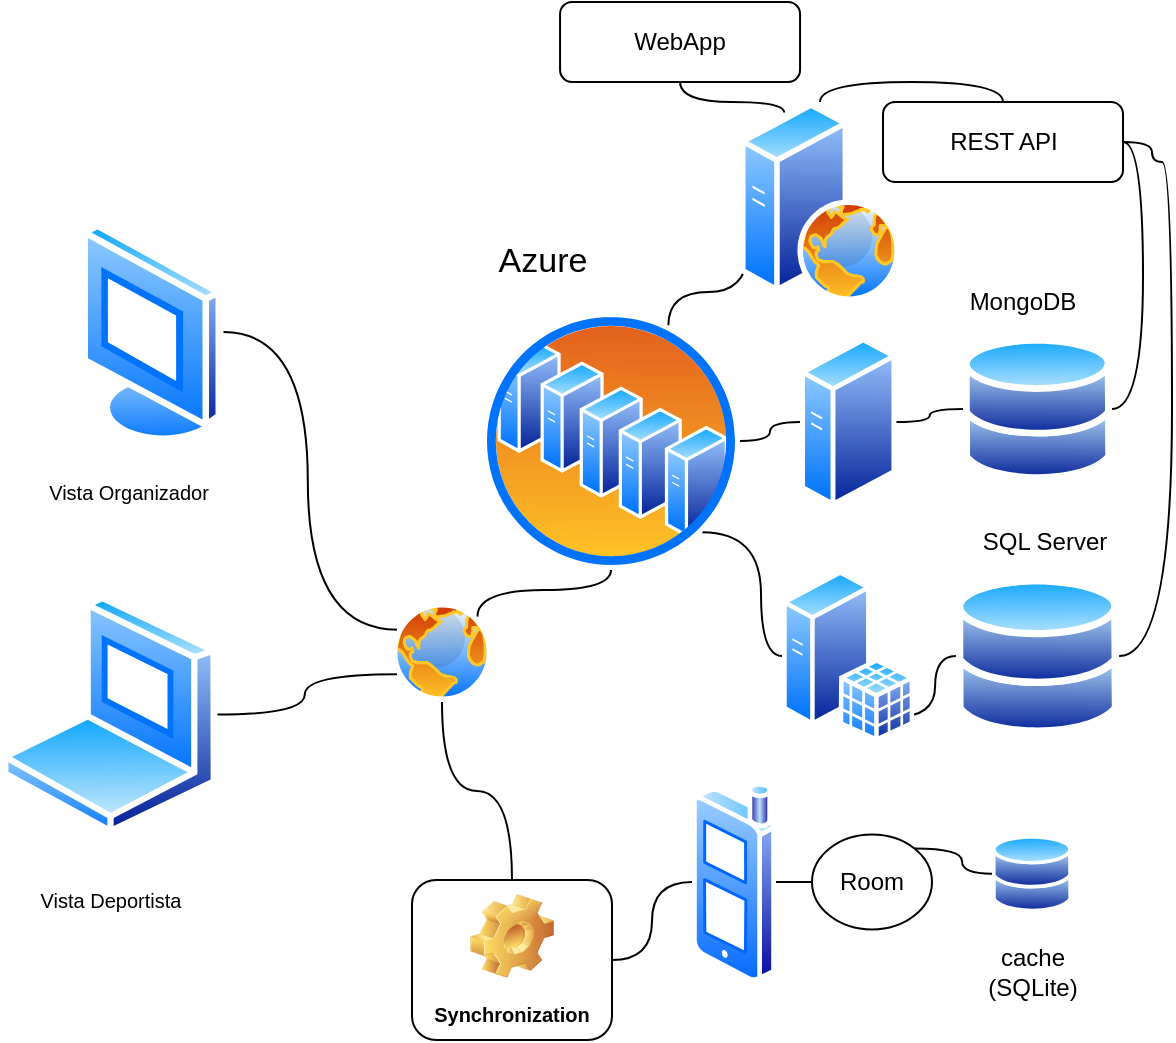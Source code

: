 <mxfile>
    <diagram id="NReenikrgZ10Bx-DQjHd" name="Arquitectura">
        <mxGraphModel dx="581" dy="1569" grid="1" gridSize="10" guides="1" tooltips="1" connect="1" arrows="1" fold="1" page="1" pageScale="1" pageWidth="850" pageHeight="1100" math="0" shadow="0">
            <root>
                <mxCell id="0"/>
                <mxCell id="1" parent="0"/>
                <mxCell id="7" value="" style="aspect=fixed;perimeter=ellipsePerimeter;html=1;align=center;shadow=0;dashed=0;spacingTop=3;image;image=img/lib/active_directory/databases.svg;" parent="1" vertex="1">
                    <mxGeometry x="595.51" y="57" width="74.49" height="73" as="geometry"/>
                </mxCell>
                <mxCell id="8" value="" style="aspect=fixed;perimeter=ellipsePerimeter;html=1;align=center;shadow=0;dashed=0;spacingTop=3;image;image=img/lib/active_directory/laptop_client.svg;" parent="1" vertex="1">
                    <mxGeometry x="114.75" y="186.25" width="108" height="120" as="geometry"/>
                </mxCell>
                <mxCell id="9" value="" style="aspect=fixed;perimeter=ellipsePerimeter;html=1;align=center;shadow=0;dashed=0;spacingTop=3;image;image=img/lib/active_directory/vista_terminal.svg;" parent="1" vertex="1">
                    <mxGeometry x="154.25" width="71.5" height="110" as="geometry"/>
                </mxCell>
                <mxCell id="24" style="edgeStyle=orthogonalEdgeStyle;curved=1;html=1;exitX=0.5;exitY=1;exitDx=0;exitDy=0;entryX=1;entryY=0;entryDx=0;entryDy=0;endArrow=none;endFill=0;" parent="1" source="52" target="13" edge="1">
                    <mxGeometry relative="1" as="geometry">
                        <mxPoint x="402.012" y="159.971" as="sourcePoint"/>
                    </mxGeometry>
                </mxCell>
                <mxCell id="12" value="" style="aspect=fixed;perimeter=ellipsePerimeter;html=1;align=center;shadow=0;dashed=0;spacingTop=3;image;image=img/lib/active_directory/cell_phone.svg;" parent="1" vertex="1">
                    <mxGeometry x="460" y="280" width="42" height="100" as="geometry"/>
                </mxCell>
                <mxCell id="25" style="edgeStyle=orthogonalEdgeStyle;curved=1;html=1;exitX=0;exitY=0.75;exitDx=0;exitDy=0;endArrow=none;endFill=0;" parent="1" source="13" target="8" edge="1">
                    <mxGeometry relative="1" as="geometry"/>
                </mxCell>
                <mxCell id="26" style="edgeStyle=orthogonalEdgeStyle;curved=1;html=1;exitX=0;exitY=0.25;exitDx=0;exitDy=0;entryX=1;entryY=0.5;entryDx=0;entryDy=0;endArrow=none;endFill=0;" parent="1" source="13" target="9" edge="1">
                    <mxGeometry relative="1" as="geometry"/>
                </mxCell>
                <mxCell id="27" style="edgeStyle=orthogonalEdgeStyle;curved=1;html=1;exitX=1;exitY=0.5;exitDx=0;exitDy=0;entryX=0;entryY=0.5;entryDx=0;entryDy=0;endArrow=none;endFill=0;" parent="1" source="42" target="12" edge="1">
                    <mxGeometry relative="1" as="geometry"/>
                </mxCell>
                <mxCell id="13" value="" style="aspect=fixed;perimeter=ellipsePerimeter;html=1;align=center;shadow=0;dashed=0;spacingTop=3;image;image=img/lib/active_directory/internet_globe.svg;" parent="1" vertex="1">
                    <mxGeometry x="310" y="190" width="50" height="50" as="geometry"/>
                </mxCell>
                <mxCell id="14" value="" style="aspect=fixed;perimeter=ellipsePerimeter;html=1;align=center;shadow=0;dashed=0;spacingTop=3;image;image=img/lib/active_directory/databases.svg;" parent="1" vertex="1">
                    <mxGeometry x="610" y="306.25" width="40" height="39.2" as="geometry"/>
                </mxCell>
                <mxCell id="73" style="edgeStyle=orthogonalEdgeStyle;curved=1;html=1;exitX=1;exitY=0.5;exitDx=0;exitDy=0;entryX=1;entryY=0.5;entryDx=0;entryDy=0;endArrow=none;endFill=0;" parent="1" source="16" target="7" edge="1">
                    <mxGeometry relative="1" as="geometry"/>
                </mxCell>
                <mxCell id="74" style="edgeStyle=orthogonalEdgeStyle;curved=1;html=1;exitX=1;exitY=0.5;exitDx=0;exitDy=0;entryX=1;entryY=0.5;entryDx=0;entryDy=0;endArrow=none;endFill=0;" parent="1" source="16" target="54" edge="1">
                    <mxGeometry relative="1" as="geometry">
                        <Array as="points">
                            <mxPoint x="690" y="-40"/>
                            <mxPoint x="690" y="-30"/>
                            <mxPoint x="700" y="-30"/>
                            <mxPoint x="700" y="217"/>
                        </Array>
                    </mxGeometry>
                </mxCell>
                <mxCell id="75" style="edgeStyle=orthogonalEdgeStyle;curved=1;html=1;exitX=0.5;exitY=0;exitDx=0;exitDy=0;entryX=0.5;entryY=0;entryDx=0;entryDy=0;endArrow=none;endFill=0;" parent="1" source="16" target="55" edge="1">
                    <mxGeometry relative="1" as="geometry"/>
                </mxCell>
                <mxCell id="16" value="REST API" style="rounded=1;whiteSpace=wrap;html=1;" parent="1" vertex="1">
                    <mxGeometry x="555.51" y="-60" width="120" height="40" as="geometry"/>
                </mxCell>
                <mxCell id="37" style="edgeStyle=orthogonalEdgeStyle;curved=1;html=1;exitX=1;exitY=0;exitDx=0;exitDy=0;entryX=0;entryY=0.5;entryDx=0;entryDy=0;endArrow=none;endFill=0;" parent="1" source="28" target="14" edge="1">
                    <mxGeometry relative="1" as="geometry"/>
                </mxCell>
                <mxCell id="39" style="edgeStyle=orthogonalEdgeStyle;curved=1;html=1;exitX=0;exitY=0.5;exitDx=0;exitDy=0;entryX=1;entryY=0.5;entryDx=0;entryDy=0;endArrow=none;endFill=0;" parent="1" source="28" target="12" edge="1">
                    <mxGeometry relative="1" as="geometry"/>
                </mxCell>
                <mxCell id="28" value="Room" style="ellipse;whiteSpace=wrap;html=1;" parent="1" vertex="1">
                    <mxGeometry x="520" y="306.25" width="60" height="47.5" as="geometry"/>
                </mxCell>
                <mxCell id="33" value="&lt;span&gt;cache &lt;br&gt;(SQLite)&lt;/span&gt;" style="text;html=1;align=center;verticalAlign=middle;resizable=0;points=[];autosize=1;strokeColor=none;fillColor=none;" parent="1" vertex="1">
                    <mxGeometry x="600" y="360" width="60" height="30" as="geometry"/>
                </mxCell>
                <mxCell id="43" style="edgeStyle=orthogonalEdgeStyle;curved=1;html=1;exitX=0.5;exitY=0;exitDx=0;exitDy=0;entryX=0.5;entryY=1;entryDx=0;entryDy=0;fontSize=10;endArrow=none;endFill=0;" parent="1" source="42" target="13" edge="1">
                    <mxGeometry relative="1" as="geometry"/>
                </mxCell>
                <mxCell id="42" value="&lt;font style=&quot;font-size: 10px&quot;&gt;Synchronization&lt;/font&gt;" style="label;whiteSpace=wrap;html=1;align=center;verticalAlign=bottom;spacingLeft=0;spacingBottom=4;imageAlign=center;imageVerticalAlign=top;image=img/clipart/Gear_128x128.png" parent="1" vertex="1">
                    <mxGeometry x="320" y="329" width="100" height="80" as="geometry"/>
                </mxCell>
                <mxCell id="44" value="&lt;span style=&quot;font-size: 17px&quot;&gt;Azure&lt;/span&gt;" style="text;html=1;align=center;verticalAlign=middle;resizable=0;points=[];autosize=1;strokeColor=none;fillColor=none;fontSize=10;" parent="1" vertex="1">
                    <mxGeometry x="355" y="10" width="60" height="20" as="geometry"/>
                </mxCell>
                <mxCell id="45" value="Vista Organizador" style="text;html=1;align=center;verticalAlign=middle;resizable=0;points=[];autosize=1;strokeColor=none;fillColor=none;fontSize=10;" parent="1" vertex="1">
                    <mxGeometry x="127.75" y="125" width="100" height="20" as="geometry"/>
                </mxCell>
                <mxCell id="46" value="Vista Deportista" style="text;html=1;align=center;verticalAlign=middle;resizable=0;points=[];autosize=1;strokeColor=none;fillColor=none;fontSize=10;" parent="1" vertex="1">
                    <mxGeometry x="123.75" y="328.75" width="90" height="20" as="geometry"/>
                </mxCell>
                <mxCell id="56" style="edgeStyle=orthogonalEdgeStyle;html=1;exitX=0.5;exitY=1;exitDx=0;exitDy=0;entryX=0.25;entryY=0;entryDx=0;entryDy=0;curved=1;endArrow=none;endFill=0;" parent="1" source="48" target="55" edge="1">
                    <mxGeometry relative="1" as="geometry"/>
                </mxCell>
                <mxCell id="48" value="WebApp" style="rounded=1;whiteSpace=wrap;html=1;" parent="1" vertex="1">
                    <mxGeometry x="394.03" y="-110" width="120" height="40" as="geometry"/>
                </mxCell>
                <mxCell id="60" style="edgeStyle=orthogonalEdgeStyle;curved=1;html=1;exitX=0.75;exitY=0;exitDx=0;exitDy=0;entryX=0;entryY=0.75;entryDx=0;entryDy=0;endArrow=none;endFill=0;" parent="1" source="52" target="55" edge="1">
                    <mxGeometry relative="1" as="geometry"/>
                </mxCell>
                <mxCell id="62" style="edgeStyle=orthogonalEdgeStyle;curved=1;html=1;exitX=1;exitY=1;exitDx=0;exitDy=0;entryX=0;entryY=0.5;entryDx=0;entryDy=0;endArrow=none;endFill=0;" parent="1" source="52" target="61" edge="1">
                    <mxGeometry relative="1" as="geometry"/>
                </mxCell>
                <mxCell id="66" style="edgeStyle=orthogonalEdgeStyle;curved=1;html=1;exitX=1;exitY=0.5;exitDx=0;exitDy=0;entryX=0;entryY=0.5;entryDx=0;entryDy=0;endArrow=none;endFill=0;" parent="1" source="52" target="65" edge="1">
                    <mxGeometry relative="1" as="geometry"/>
                </mxCell>
                <mxCell id="52" value="" style="aspect=fixed;perimeter=ellipsePerimeter;html=1;align=center;shadow=0;dashed=0;spacingTop=3;image;image=img/lib/active_directory/server_farm.svg;" parent="1" vertex="1">
                    <mxGeometry x="355" y="45" width="129" height="129" as="geometry"/>
                </mxCell>
                <mxCell id="54" value="" style="aspect=fixed;perimeter=ellipsePerimeter;html=1;align=center;shadow=0;dashed=0;spacingTop=3;image;image=img/lib/active_directory/databases.svg;" parent="1" vertex="1">
                    <mxGeometry x="591.94" y="177" width="81.63" height="80" as="geometry"/>
                </mxCell>
                <mxCell id="55" value="" style="aspect=fixed;perimeter=ellipsePerimeter;html=1;align=center;shadow=0;dashed=0;spacingTop=3;image;image=img/lib/active_directory/web_server.svg;" parent="1" vertex="1">
                    <mxGeometry x="484" y="-60" width="80" height="100" as="geometry"/>
                </mxCell>
                <mxCell id="64" style="edgeStyle=orthogonalEdgeStyle;curved=1;html=1;exitX=1;exitY=1;exitDx=0;exitDy=0;entryX=0;entryY=0.5;entryDx=0;entryDy=0;endArrow=none;endFill=0;" parent="1" source="61" target="54" edge="1">
                    <mxGeometry relative="1" as="geometry"/>
                </mxCell>
                <mxCell id="61" value="" style="aspect=fixed;perimeter=ellipsePerimeter;html=1;align=center;shadow=0;dashed=0;spacingTop=3;image;image=img/lib/active_directory/sql_server.svg;" parent="1" vertex="1">
                    <mxGeometry x="505" y="174" width="66.22" height="86" as="geometry"/>
                </mxCell>
                <mxCell id="67" style="edgeStyle=orthogonalEdgeStyle;curved=1;html=1;exitX=1;exitY=0.5;exitDx=0;exitDy=0;entryX=0;entryY=0.5;entryDx=0;entryDy=0;endArrow=none;endFill=0;" parent="1" source="65" target="7" edge="1">
                    <mxGeometry relative="1" as="geometry"/>
                </mxCell>
                <mxCell id="65" value="" style="aspect=fixed;perimeter=ellipsePerimeter;html=1;align=center;shadow=0;dashed=0;spacingTop=3;image;image=img/lib/active_directory/generic_server.svg;" parent="1" vertex="1">
                    <mxGeometry x="514.03" y="57" width="48.16" height="86" as="geometry"/>
                </mxCell>
                <mxCell id="68" value="SQL Server" style="text;html=1;align=center;verticalAlign=middle;resizable=0;points=[];autosize=1;strokeColor=none;fillColor=none;" parent="1" vertex="1">
                    <mxGeometry x="595.51" y="150" width="80" height="20" as="geometry"/>
                </mxCell>
                <mxCell id="69" value="MongoDB" style="text;html=1;align=center;verticalAlign=middle;resizable=0;points=[];autosize=1;strokeColor=none;fillColor=none;" parent="1" vertex="1">
                    <mxGeometry x="590" y="30" width="70" height="20" as="geometry"/>
                </mxCell>
            </root>
        </mxGraphModel>
    </diagram>
    <diagram id="m8GTKJWXKg1xQGRPMMgf" name="Relacional">
        <mxGraphModel dx="964" dy="469" grid="1" gridSize="10" guides="1" tooltips="1" connect="1" arrows="1" fold="1" page="1" pageScale="1" pageWidth="850" pageHeight="1100" math="0" shadow="0">
            <root>
                <mxCell id="HnFJaXKBlbfxbSx6czw1-0"/>
                <mxCell id="HnFJaXKBlbfxbSx6czw1-1" parent="HnFJaXKBlbfxbSx6czw1-0"/>
                <mxCell id="ODp65cWGzMamTYvf11OM-17" value="name" style="rounded=0;whiteSpace=wrap;html=1;" parent="HnFJaXKBlbfxbSx6czw1-1" vertex="1">
                    <mxGeometry x="80" y="100" width="70" height="20" as="geometry"/>
                </mxCell>
                <mxCell id="ODp65cWGzMamTYvf11OM-18" value="num_code" style="rounded=0;whiteSpace=wrap;html=1;" parent="HnFJaXKBlbfxbSx6czw1-1" vertex="1">
                    <mxGeometry x="150" y="100" width="80" height="20" as="geometry"/>
                </mxCell>
                <mxCell id="ODp65cWGzMamTYvf11OM-19" value="phone_code" style="rounded=0;whiteSpace=wrap;html=1;" parent="HnFJaXKBlbfxbSx6czw1-1" vertex="1">
                    <mxGeometry x="230" y="100" width="80" height="20" as="geometry"/>
                </mxCell>
                <mxCell id="ODp65cWGzMamTYvf11OM-20" value="iso3" style="rounded=0;whiteSpace=wrap;html=1;" parent="HnFJaXKBlbfxbSx6czw1-1" vertex="1">
                    <mxGeometry x="310" y="100" width="60" height="20" as="geometry"/>
                </mxCell>
                <mxCell id="ODp65cWGzMamTYvf11OM-24" value="&lt;font size=&quot;1&quot;&gt;&lt;b style=&quot;font-size: 13px&quot;&gt;country&lt;/b&gt;&lt;/font&gt;" style="text;html=1;strokeColor=none;fillColor=none;align=center;verticalAlign=middle;whiteSpace=wrap;rounded=0;" parent="HnFJaXKBlbfxbSx6czw1-1" vertex="1">
                    <mxGeometry x="80" y="80" width="60" height="20" as="geometry"/>
                </mxCell>
                <mxCell id="ODp65cWGzMamTYvf11OM-33" value="&lt;u&gt;iso&lt;/u&gt;" style="rounded=0;whiteSpace=wrap;html=1;" parent="HnFJaXKBlbfxbSx6czw1-1" vertex="1">
                    <mxGeometry x="370" y="100" width="60" height="20" as="geometry"/>
                </mxCell>
                <mxCell id="ODp65cWGzMamTYvf11OM-35" value="username" style="rounded=0;whiteSpace=wrap;html=1;" parent="HnFJaXKBlbfxbSx6czw1-1" vertex="1">
                    <mxGeometry x="80" y="180" width="70" height="20" as="geometry"/>
                </mxCell>
                <mxCell id="ODp65cWGzMamTYvf11OM-36" value="first_name" style="rounded=0;whiteSpace=wrap;html=1;" parent="HnFJaXKBlbfxbSx6czw1-1" vertex="1">
                    <mxGeometry x="150" y="180" width="80" height="20" as="geometry"/>
                </mxCell>
                <mxCell id="ODp65cWGzMamTYvf11OM-37" value="last_name" style="rounded=0;whiteSpace=wrap;html=1;" parent="HnFJaXKBlbfxbSx6czw1-1" vertex="1">
                    <mxGeometry x="230" y="180" width="70" height="20" as="geometry"/>
                </mxCell>
                <mxCell id="ODp65cWGzMamTYvf11OM-38" value="birth_date" style="rounded=0;whiteSpace=wrap;html=1;" parent="HnFJaXKBlbfxbSx6czw1-1" vertex="1">
                    <mxGeometry x="300" y="180" width="70" height="20" as="geometry"/>
                </mxCell>
                <mxCell id="ODp65cWGzMamTYvf11OM-39" value="&lt;font size=&quot;1&quot;&gt;&lt;b style=&quot;font-size: 13px&quot;&gt;user&lt;/b&gt;&lt;/font&gt;" style="text;html=1;strokeColor=none;fillColor=none;align=center;verticalAlign=middle;whiteSpace=wrap;rounded=0;" parent="HnFJaXKBlbfxbSx6czw1-1" vertex="1">
                    <mxGeometry x="80" y="160" width="50" height="20" as="geometry"/>
                </mxCell>
                <mxCell id="ODp65cWGzMamTYvf11OM-40" value="salt" style="rounded=0;whiteSpace=wrap;html=1;" parent="HnFJaXKBlbfxbSx6czw1-1" vertex="1">
                    <mxGeometry x="480" y="180" width="40" height="20" as="geometry"/>
                </mxCell>
                <mxCell id="ODp65cWGzMamTYvf11OM-41" value="&lt;u&gt;id&lt;/u&gt;" style="rounded=0;whiteSpace=wrap;html=1;" parent="HnFJaXKBlbfxbSx6czw1-1" vertex="1">
                    <mxGeometry x="580" y="180" width="50" height="20" as="geometry"/>
                </mxCell>
                <mxCell id="ODp65cWGzMamTYvf11OM-76" style="edgeStyle=orthogonalEdgeStyle;html=1;exitX=0.5;exitY=0;exitDx=0;exitDy=0;entryX=0.5;entryY=1;entryDx=0;entryDy=0;fontSize=13;" parent="HnFJaXKBlbfxbSx6czw1-1" source="ODp65cWGzMamTYvf11OM-42" target="ODp65cWGzMamTYvf11OM-41" edge="1">
                    <mxGeometry relative="1" as="geometry">
                        <Array as="points">
                            <mxPoint x="515" y="290"/>
                            <mxPoint x="605" y="290"/>
                        </Array>
                    </mxGeometry>
                </mxCell>
                <mxCell id="ODp65cWGzMamTYvf11OM-42" value="athlete" style="rounded=0;whiteSpace=wrap;html=1;" parent="HnFJaXKBlbfxbSx6czw1-1" vertex="1">
                    <mxGeometry x="470" y="340" width="90" height="20" as="geometry"/>
                </mxCell>
                <mxCell id="ODp65cWGzMamTYvf11OM-43" value="start_time" style="rounded=0;whiteSpace=wrap;html=1;" parent="HnFJaXKBlbfxbSx6czw1-1" vertex="1">
                    <mxGeometry x="170" y="340" width="100" height="20" as="geometry"/>
                </mxCell>
                <mxCell id="ODp65cWGzMamTYvf11OM-44" value="end_time" style="rounded=0;whiteSpace=wrap;html=1;" parent="HnFJaXKBlbfxbSx6czw1-1" vertex="1">
                    <mxGeometry x="270" y="340" width="100" height="20" as="geometry"/>
                </mxCell>
                <mxCell id="ODp65cWGzMamTYvf11OM-75" style="edgeStyle=orthogonalEdgeStyle;html=1;exitX=0.5;exitY=0;exitDx=0;exitDy=0;entryX=0.5;entryY=1;entryDx=0;entryDy=0;fontSize=13;" parent="HnFJaXKBlbfxbSx6czw1-1" source="ODp65cWGzMamTYvf11OM-45" target="ODp65cWGzMamTYvf11OM-69" edge="1">
                    <mxGeometry relative="1" as="geometry"/>
                </mxCell>
                <mxCell id="ODp65cWGzMamTYvf11OM-45" value="type" style="rounded=0;whiteSpace=wrap;html=1;" parent="HnFJaXKBlbfxbSx6czw1-1" vertex="1">
                    <mxGeometry x="370" y="340" width="100" height="20" as="geometry"/>
                </mxCell>
                <mxCell id="ODp65cWGzMamTYvf11OM-46" value="&lt;span style=&quot;font-size: 13px&quot;&gt;&lt;b&gt;activity&lt;/b&gt;&lt;/span&gt;" style="text;html=1;strokeColor=none;fillColor=none;align=center;verticalAlign=middle;whiteSpace=wrap;rounded=0;" parent="HnFJaXKBlbfxbSx6czw1-1" vertex="1">
                    <mxGeometry x="80" y="320" width="50" height="20" as="geometry"/>
                </mxCell>
                <mxCell id="ODp65cWGzMamTYvf11OM-47" value="length" style="rounded=0;whiteSpace=wrap;html=1;" parent="HnFJaXKBlbfxbSx6czw1-1" vertex="1">
                    <mxGeometry x="80" y="340" width="90" height="20" as="geometry"/>
                </mxCell>
                <mxCell id="ODp65cWGzMamTYvf11OM-48" value="&lt;u&gt;id&lt;/u&gt;" style="rounded=0;whiteSpace=wrap;html=1;" parent="HnFJaXKBlbfxbSx6czw1-1" vertex="1">
                    <mxGeometry x="560" y="340" width="100" height="20" as="geometry"/>
                </mxCell>
                <mxCell id="ODp65cWGzMamTYvf11OM-49" value="name" style="rounded=0;whiteSpace=wrap;html=1;" parent="HnFJaXKBlbfxbSx6czw1-1" vertex="1">
                    <mxGeometry x="80" y="500" width="60" height="20" as="geometry"/>
                </mxCell>
                <mxCell id="ODp65cWGzMamTYvf11OM-90" style="edgeStyle=orthogonalEdgeStyle;html=1;exitX=0.5;exitY=0;exitDx=0;exitDy=0;entryX=0.5;entryY=1;entryDx=0;entryDy=0;fontSize=13;" parent="HnFJaXKBlbfxbSx6czw1-1" source="ODp65cWGzMamTYvf11OM-50" target="ODp65cWGzMamTYvf11OM-41" edge="1">
                    <mxGeometry relative="1" as="geometry">
                        <Array as="points">
                            <mxPoint x="170" y="460"/>
                            <mxPoint x="680" y="460"/>
                            <mxPoint x="680" y="290"/>
                            <mxPoint x="605" y="290"/>
                        </Array>
                    </mxGeometry>
                </mxCell>
                <mxCell id="ODp65cWGzMamTYvf11OM-50" value="admin" style="rounded=0;whiteSpace=wrap;html=1;" parent="HnFJaXKBlbfxbSx6czw1-1" vertex="1">
                    <mxGeometry x="140" y="500" width="60" height="20" as="geometry"/>
                </mxCell>
                <mxCell id="ODp65cWGzMamTYvf11OM-51" value="&lt;u&gt;id&lt;/u&gt;" style="rounded=0;whiteSpace=wrap;html=1;" parent="HnFJaXKBlbfxbSx6czw1-1" vertex="1">
                    <mxGeometry x="200" y="500" width="60" height="20" as="geometry"/>
                </mxCell>
                <mxCell id="ODp65cWGzMamTYvf11OM-53" value="&lt;font size=&quot;1&quot;&gt;&lt;b style=&quot;font-size: 13px&quot;&gt;group&lt;/b&gt;&lt;/font&gt;" style="text;html=1;strokeColor=none;fillColor=none;align=center;verticalAlign=middle;whiteSpace=wrap;rounded=0;" parent="HnFJaXKBlbfxbSx6czw1-1" vertex="1">
                    <mxGeometry x="80" y="480" width="55" height="20" as="geometry"/>
                </mxCell>
                <mxCell id="wOziMgUEcAyHGCQM48Qu-0" style="edgeStyle=orthogonalEdgeStyle;html=1;exitX=0.5;exitY=0;exitDx=0;exitDy=0;entryX=0.5;entryY=1;entryDx=0;entryDy=0;fontSize=13;endArrow=classic;endFill=1;" parent="HnFJaXKBlbfxbSx6czw1-1" source="ODp65cWGzMamTYvf11OM-56" target="ODp65cWGzMamTYvf11OM-33" edge="1">
                    <mxGeometry relative="1" as="geometry"/>
                </mxCell>
                <mxCell id="ODp65cWGzMamTYvf11OM-56" value="country" style="rounded=0;whiteSpace=wrap;html=1;" parent="HnFJaXKBlbfxbSx6czw1-1" vertex="1">
                    <mxGeometry x="520" y="180" width="60" height="20" as="geometry"/>
                </mxCell>
                <mxCell id="ODp65cWGzMamTYvf11OM-57" value="is_organizer" style="rounded=0;whiteSpace=wrap;html=1;" parent="HnFJaXKBlbfxbSx6czw1-1" vertex="1">
                    <mxGeometry x="370" y="180" width="70" height="20" as="geometry"/>
                </mxCell>
                <mxCell id="ODp65cWGzMamTYvf11OM-58" value="hash" style="rounded=0;whiteSpace=wrap;html=1;" parent="HnFJaXKBlbfxbSx6czw1-1" vertex="1">
                    <mxGeometry x="440" y="180" width="40" height="20" as="geometry"/>
                </mxCell>
                <mxCell id="ODp65cWGzMamTYvf11OM-77" style="edgeStyle=orthogonalEdgeStyle;html=1;exitX=0.5;exitY=0;exitDx=0;exitDy=0;entryX=0.5;entryY=1;entryDx=0;entryDy=0;fontSize=13;" parent="HnFJaXKBlbfxbSx6czw1-1" source="ODp65cWGzMamTYvf11OM-61" target="ODp65cWGzMamTYvf11OM-41" edge="1">
                    <mxGeometry relative="1" as="geometry"/>
                </mxCell>
                <mxCell id="ODp65cWGzMamTYvf11OM-61" value="user_id" style="rounded=0;whiteSpace=wrap;html=1;" parent="HnFJaXKBlbfxbSx6czw1-1" vertex="1">
                    <mxGeometry x="305" y="260" width="60" height="20" as="geometry"/>
                </mxCell>
                <mxCell id="ODp65cWGzMamTYvf11OM-62" value="photo" style="rounded=0;whiteSpace=wrap;html=1;" parent="HnFJaXKBlbfxbSx6czw1-1" vertex="1">
                    <mxGeometry x="255" y="260" width="50" height="20" as="geometry"/>
                </mxCell>
                <mxCell id="ODp65cWGzMamTYvf11OM-63" value="&lt;font size=&quot;1&quot;&gt;&lt;b style=&quot;font-size: 13px&quot;&gt;photo&lt;/b&gt;&lt;/font&gt;" style="text;html=1;strokeColor=none;fillColor=none;align=center;verticalAlign=middle;whiteSpace=wrap;rounded=0;" parent="HnFJaXKBlbfxbSx6czw1-1" vertex="1">
                    <mxGeometry x="255" y="240" width="55" height="20" as="geometry"/>
                </mxCell>
                <mxCell id="ODp65cWGzMamTYvf11OM-73" style="edgeStyle=orthogonalEdgeStyle;html=1;exitX=0.5;exitY=0;exitDx=0;exitDy=0;entryX=0.5;entryY=1;entryDx=0;entryDy=0;fontSize=13;" parent="HnFJaXKBlbfxbSx6czw1-1" source="ODp65cWGzMamTYvf11OM-65" target="ODp65cWGzMamTYvf11OM-41" edge="1">
                    <mxGeometry relative="1" as="geometry"/>
                </mxCell>
                <mxCell id="ODp65cWGzMamTYvf11OM-65" value="followee" style="rounded=0;whiteSpace=wrap;html=1;" parent="HnFJaXKBlbfxbSx6czw1-1" vertex="1">
                    <mxGeometry x="170" y="260" width="70" height="20" as="geometry"/>
                </mxCell>
                <mxCell id="ODp65cWGzMamTYvf11OM-72" style="edgeStyle=orthogonalEdgeStyle;html=1;exitX=0.75;exitY=0;exitDx=0;exitDy=0;entryX=0.5;entryY=1;entryDx=0;entryDy=0;fontSize=13;" parent="HnFJaXKBlbfxbSx6czw1-1" source="ODp65cWGzMamTYvf11OM-66" target="ODp65cWGzMamTYvf11OM-41" edge="1">
                    <mxGeometry relative="1" as="geometry"/>
                </mxCell>
                <mxCell id="ODp65cWGzMamTYvf11OM-66" value="follower" style="rounded=0;whiteSpace=wrap;html=1;" parent="HnFJaXKBlbfxbSx6czw1-1" vertex="1">
                    <mxGeometry x="80" y="260" width="90" height="20" as="geometry"/>
                </mxCell>
                <mxCell id="ODp65cWGzMamTYvf11OM-67" value="&lt;font size=&quot;1&quot;&gt;&lt;b style=&quot;font-size: 13px&quot;&gt;friend&lt;/b&gt;&lt;/font&gt;" style="text;html=1;strokeColor=none;fillColor=none;align=center;verticalAlign=middle;whiteSpace=wrap;rounded=0;" parent="HnFJaXKBlbfxbSx6czw1-1" vertex="1">
                    <mxGeometry x="80" y="240" width="50" height="20" as="geometry"/>
                </mxCell>
                <mxCell id="ODp65cWGzMamTYvf11OM-69" value="&lt;u&gt;id&lt;/u&gt;" style="rounded=0;whiteSpace=wrap;html=1;" parent="HnFJaXKBlbfxbSx6czw1-1" vertex="1">
                    <mxGeometry x="440" y="260" width="70" height="20" as="geometry"/>
                </mxCell>
                <mxCell id="ODp65cWGzMamTYvf11OM-70" value="name" style="rounded=0;whiteSpace=wrap;html=1;" parent="HnFJaXKBlbfxbSx6czw1-1" vertex="1">
                    <mxGeometry x="380" y="260" width="60" height="20" as="geometry"/>
                </mxCell>
                <mxCell id="ODp65cWGzMamTYvf11OM-71" value="&lt;font size=&quot;1&quot;&gt;&lt;b style=&quot;font-size: 13px&quot;&gt;activity_type&lt;/b&gt;&lt;/font&gt;" style="text;html=1;strokeColor=none;fillColor=none;align=center;verticalAlign=middle;whiteSpace=wrap;rounded=0;" parent="HnFJaXKBlbfxbSx6czw1-1" vertex="1">
                    <mxGeometry x="380" y="235" width="90" height="30" as="geometry"/>
                </mxCell>
                <mxCell id="ODp65cWGzMamTYvf11OM-78" value="track" style="rounded=0;whiteSpace=wrap;html=1;" parent="HnFJaXKBlbfxbSx6czw1-1" vertex="1">
                    <mxGeometry x="80" y="419" width="70" height="20" as="geometry"/>
                </mxCell>
                <mxCell id="ODp65cWGzMamTYvf11OM-82" style="edgeStyle=orthogonalEdgeStyle;html=1;exitX=0.5;exitY=0;exitDx=0;exitDy=0;entryX=0.5;entryY=1;entryDx=0;entryDy=0;fontSize=13;" parent="HnFJaXKBlbfxbSx6czw1-1" source="ODp65cWGzMamTYvf11OM-79" target="ODp65cWGzMamTYvf11OM-48" edge="1">
                    <mxGeometry relative="1" as="geometry"/>
                </mxCell>
                <mxCell id="ODp65cWGzMamTYvf11OM-79" value="&lt;u&gt;activity&lt;/u&gt;" style="rounded=0;whiteSpace=wrap;html=1;" parent="HnFJaXKBlbfxbSx6czw1-1" vertex="1">
                    <mxGeometry x="150" y="419" width="60" height="20" as="geometry"/>
                </mxCell>
                <mxCell id="ODp65cWGzMamTYvf11OM-80" value="&lt;font size=&quot;1&quot;&gt;&lt;b style=&quot;font-size: 13px&quot;&gt;activity_track&lt;/b&gt;&lt;/font&gt;" style="text;html=1;strokeColor=none;fillColor=none;align=center;verticalAlign=middle;whiteSpace=wrap;rounded=0;" parent="HnFJaXKBlbfxbSx6czw1-1" vertex="1">
                    <mxGeometry x="80" y="394" width="90" height="30" as="geometry"/>
                </mxCell>
                <mxCell id="ODp65cWGzMamTYvf11OM-113" style="edgeStyle=orthogonalEdgeStyle;html=1;exitX=0;exitY=0.5;exitDx=0;exitDy=0;entryX=1;entryY=0.5;entryDx=0;entryDy=0;fontSize=13;" parent="HnFJaXKBlbfxbSx6czw1-1" source="ODp65cWGzMamTYvf11OM-83" target="ODp65cWGzMamTYvf11OM-51" edge="1">
                    <mxGeometry relative="1" as="geometry"/>
                </mxCell>
                <mxCell id="ODp65cWGzMamTYvf11OM-83" value="group_id" style="rounded=0;whiteSpace=wrap;html=1;" parent="HnFJaXKBlbfxbSx6czw1-1" vertex="1">
                    <mxGeometry x="340" y="500" width="90" height="20" as="geometry"/>
                </mxCell>
                <mxCell id="ODp65cWGzMamTYvf11OM-114" style="edgeStyle=orthogonalEdgeStyle;html=1;exitX=1;exitY=0.5;exitDx=0;exitDy=0;entryX=0.5;entryY=1;entryDx=0;entryDy=0;fontSize=13;" parent="HnFJaXKBlbfxbSx6czw1-1" source="ODp65cWGzMamTYvf11OM-84" target="ODp65cWGzMamTYvf11OM-41" edge="1">
                    <mxGeometry relative="1" as="geometry">
                        <Array as="points">
                            <mxPoint x="680" y="510"/>
                            <mxPoint x="680" y="290"/>
                            <mxPoint x="605" y="290"/>
                        </Array>
                    </mxGeometry>
                </mxCell>
                <mxCell id="ODp65cWGzMamTYvf11OM-84" value="member" style="rounded=0;whiteSpace=wrap;html=1;" parent="HnFJaXKBlbfxbSx6czw1-1" vertex="1">
                    <mxGeometry x="430" y="500" width="100" height="20" as="geometry"/>
                </mxCell>
                <mxCell id="ODp65cWGzMamTYvf11OM-87" value="&lt;font size=&quot;1&quot;&gt;&lt;b style=&quot;font-size: 13px&quot;&gt;group_member&lt;/b&gt;&lt;/font&gt;" style="text;html=1;strokeColor=none;fillColor=none;align=center;verticalAlign=middle;whiteSpace=wrap;rounded=0;" parent="HnFJaXKBlbfxbSx6czw1-1" vertex="1">
                    <mxGeometry x="340" y="480" width="105" height="20" as="geometry"/>
                </mxCell>
                <mxCell id="ODp65cWGzMamTYvf11OM-91" value="name" style="rounded=0;whiteSpace=wrap;html=1;" parent="HnFJaXKBlbfxbSx6czw1-1" vertex="1">
                    <mxGeometry x="480" y="660" width="90" height="20" as="geometry"/>
                </mxCell>
                <mxCell id="ODp65cWGzMamTYvf11OM-95" value="&lt;font size=&quot;1&quot;&gt;&lt;b style=&quot;font-size: 13px&quot;&gt;category&lt;/b&gt;&lt;/font&gt;" style="text;html=1;strokeColor=none;fillColor=none;align=center;verticalAlign=middle;whiteSpace=wrap;rounded=0;" parent="HnFJaXKBlbfxbSx6czw1-1" vertex="1">
                    <mxGeometry x="480" y="640" width="60" height="20" as="geometry"/>
                </mxCell>
                <mxCell id="ODp65cWGzMamTYvf11OM-98" value="brand_name" style="rounded=0;whiteSpace=wrap;html=1;" parent="HnFJaXKBlbfxbSx6czw1-1" vertex="1">
                    <mxGeometry x="80" y="580" width="90" height="20" as="geometry"/>
                </mxCell>
                <mxCell id="ODp65cWGzMamTYvf11OM-99" value="legal_rep" style="rounded=0;whiteSpace=wrap;html=1;" parent="HnFJaXKBlbfxbSx6czw1-1" vertex="1">
                    <mxGeometry x="170" y="580" width="100" height="20" as="geometry"/>
                </mxCell>
                <mxCell id="ODp65cWGzMamTYvf11OM-100" value="legal_tel" style="rounded=0;whiteSpace=wrap;html=1;" parent="HnFJaXKBlbfxbSx6czw1-1" vertex="1">
                    <mxGeometry x="270" y="580" width="100" height="20" as="geometry"/>
                </mxCell>
                <mxCell id="ODp65cWGzMamTYvf11OM-102" value="&lt;font size=&quot;1&quot;&gt;&lt;b style=&quot;font-size: 13px&quot;&gt;sponsor&lt;/b&gt;&lt;/font&gt;" style="text;html=1;strokeColor=none;fillColor=none;align=center;verticalAlign=middle;whiteSpace=wrap;rounded=0;" parent="HnFJaXKBlbfxbSx6czw1-1" vertex="1">
                    <mxGeometry x="80" y="560" width="60" height="20" as="geometry"/>
                </mxCell>
                <mxCell id="ODp65cWGzMamTYvf11OM-105" value="name&lt;br&gt;" style="rounded=0;whiteSpace=wrap;html=1;" parent="HnFJaXKBlbfxbSx6czw1-1" vertex="1">
                    <mxGeometry x="80" y="740" width="60" height="20" as="geometry"/>
                </mxCell>
                <mxCell id="ODp65cWGzMamTYvf11OM-106" value="on_date" style="rounded=0;whiteSpace=wrap;html=1;" parent="HnFJaXKBlbfxbSx6czw1-1" vertex="1">
                    <mxGeometry x="140" y="740" width="60" height="20" as="geometry"/>
                </mxCell>
                <mxCell id="6SfiTHXLHxdI4LMrsNh--0" style="edgeStyle=orthogonalEdgeStyle;html=1;exitX=0.5;exitY=0;exitDx=0;exitDy=0;entryX=0.5;entryY=1;entryDx=0;entryDy=0;fontSize=13;endArrow=none;endFill=0;" parent="HnFJaXKBlbfxbSx6czw1-1" source="ODp65cWGzMamTYvf11OM-108" target="ODp65cWGzMamTYvf11OM-69" edge="1">
                    <mxGeometry relative="1" as="geometry">
                        <Array as="points">
                            <mxPoint x="225" y="700"/>
                            <mxPoint x="690" y="700"/>
                            <mxPoint x="690" y="310"/>
                            <mxPoint x="475" y="310"/>
                        </Array>
                    </mxGeometry>
                </mxCell>
                <mxCell id="ODp65cWGzMamTYvf11OM-108" value="type" style="rounded=0;whiteSpace=wrap;html=1;" parent="HnFJaXKBlbfxbSx6czw1-1" vertex="1">
                    <mxGeometry x="200" y="740" width="50" height="20" as="geometry"/>
                </mxCell>
                <mxCell id="ODp65cWGzMamTYvf11OM-109" value="&lt;font size=&quot;1&quot;&gt;&lt;b style=&quot;font-size: 13px&quot;&gt;race&lt;/b&gt;&lt;/font&gt;" style="text;html=1;strokeColor=none;fillColor=none;align=center;verticalAlign=middle;whiteSpace=wrap;rounded=0;" parent="HnFJaXKBlbfxbSx6czw1-1" vertex="1">
                    <mxGeometry x="80" y="720" width="50" height="20" as="geometry"/>
                </mxCell>
                <mxCell id="ODp65cWGzMamTYvf11OM-110" value="price" style="rounded=0;whiteSpace=wrap;html=1;" parent="HnFJaXKBlbfxbSx6czw1-1" vertex="1">
                    <mxGeometry x="250" y="740" width="60" height="20" as="geometry"/>
                </mxCell>
                <mxCell id="ODp65cWGzMamTYvf11OM-115" value="&lt;u&gt;id&lt;/u&gt;" style="rounded=0;whiteSpace=wrap;html=1;" parent="HnFJaXKBlbfxbSx6czw1-1" vertex="1">
                    <mxGeometry x="570" y="660" width="70" height="20" as="geometry"/>
                </mxCell>
                <mxCell id="ODp65cWGzMamTYvf11OM-116" value="&lt;u&gt;id&lt;/u&gt;" style="rounded=0;whiteSpace=wrap;html=1;" parent="HnFJaXKBlbfxbSx6czw1-1" vertex="1">
                    <mxGeometry x="370" y="580" width="60" height="20" as="geometry"/>
                </mxCell>
                <mxCell id="ODp65cWGzMamTYvf11OM-117" value="&lt;u&gt;id&lt;/u&gt;" style="rounded=0;whiteSpace=wrap;html=1;" parent="HnFJaXKBlbfxbSx6czw1-1" vertex="1">
                    <mxGeometry x="310" y="740" width="60" height="20" as="geometry"/>
                </mxCell>
                <mxCell id="ODp65cWGzMamTYvf11OM-146" style="edgeStyle=orthogonalEdgeStyle;html=1;exitX=0;exitY=0.5;exitDx=0;exitDy=0;entryX=1;entryY=0.5;entryDx=0;entryDy=0;fontSize=13;" parent="HnFJaXKBlbfxbSx6czw1-1" source="ODp65cWGzMamTYvf11OM-118" target="ODp65cWGzMamTYvf11OM-117" edge="1">
                    <mxGeometry relative="1" as="geometry"/>
                </mxCell>
                <mxCell id="ODp65cWGzMamTYvf11OM-118" value="&lt;u&gt;race&lt;/u&gt;" style="rounded=0;whiteSpace=wrap;html=1;" parent="HnFJaXKBlbfxbSx6czw1-1" vertex="1">
                    <mxGeometry x="500" y="740" width="70" height="20" as="geometry"/>
                </mxCell>
                <mxCell id="ODp65cWGzMamTYvf11OM-145" style="edgeStyle=orthogonalEdgeStyle;html=1;exitX=0.5;exitY=0;exitDx=0;exitDy=0;entryX=0.5;entryY=1;entryDx=0;entryDy=0;fontSize=13;" parent="HnFJaXKBlbfxbSx6czw1-1" source="ODp65cWGzMamTYvf11OM-119" target="ODp65cWGzMamTYvf11OM-115" edge="1">
                    <mxGeometry relative="1" as="geometry"/>
                </mxCell>
                <mxCell id="ODp65cWGzMamTYvf11OM-119" value="&lt;u&gt;category&lt;/u&gt;" style="rounded=0;whiteSpace=wrap;html=1;" parent="HnFJaXKBlbfxbSx6czw1-1" vertex="1">
                    <mxGeometry x="570" y="740" width="70" height="20" as="geometry"/>
                </mxCell>
                <mxCell id="ODp65cWGzMamTYvf11OM-121" value="&lt;font size=&quot;1&quot;&gt;&lt;b style=&quot;font-size: 13px&quot;&gt;race_category&lt;/b&gt;&lt;/font&gt;" style="text;html=1;strokeColor=none;fillColor=none;align=center;verticalAlign=middle;whiteSpace=wrap;rounded=0;" parent="HnFJaXKBlbfxbSx6czw1-1" vertex="1">
                    <mxGeometry x="500" y="720" width="90" height="20" as="geometry"/>
                </mxCell>
                <mxCell id="ODp65cWGzMamTYvf11OM-125" value="track" style="rounded=0;whiteSpace=wrap;html=1;" parent="HnFJaXKBlbfxbSx6czw1-1" vertex="1">
                    <mxGeometry x="80" y="820" width="80" height="20" as="geometry"/>
                </mxCell>
                <mxCell id="ODp65cWGzMamTYvf11OM-147" style="edgeStyle=orthogonalEdgeStyle;html=1;exitX=0.5;exitY=0;exitDx=0;exitDy=0;entryX=0.5;entryY=1;entryDx=0;entryDy=0;fontSize=13;" parent="HnFJaXKBlbfxbSx6czw1-1" source="ODp65cWGzMamTYvf11OM-126" target="ODp65cWGzMamTYvf11OM-117" edge="1">
                    <mxGeometry relative="1" as="geometry"/>
                </mxCell>
                <mxCell id="ODp65cWGzMamTYvf11OM-126" value="&lt;u&gt;race&lt;/u&gt;" style="rounded=0;whiteSpace=wrap;html=1;" parent="HnFJaXKBlbfxbSx6czw1-1" vertex="1">
                    <mxGeometry x="160" y="820" width="70" height="20" as="geometry"/>
                </mxCell>
                <mxCell id="ODp65cWGzMamTYvf11OM-128" value="&lt;font size=&quot;1&quot;&gt;&lt;b style=&quot;font-size: 13px&quot;&gt;race_track&lt;/b&gt;&lt;/font&gt;" style="text;html=1;strokeColor=none;fillColor=none;align=center;verticalAlign=middle;whiteSpace=wrap;rounded=0;" parent="HnFJaXKBlbfxbSx6czw1-1" vertex="1">
                    <mxGeometry x="80" y="800" width="75" height="20" as="geometry"/>
                </mxCell>
                <mxCell id="ODp65cWGzMamTYvf11OM-132" value="logo" style="rounded=0;whiteSpace=wrap;html=1;" parent="HnFJaXKBlbfxbSx6czw1-1" vertex="1">
                    <mxGeometry x="80" y="660" width="90" height="20" as="geometry"/>
                </mxCell>
                <mxCell id="ODp65cWGzMamTYvf11OM-133" value="&lt;font size=&quot;1&quot;&gt;&lt;b style=&quot;font-size: 13px&quot;&gt;sponsor_logo&lt;/b&gt;&lt;/font&gt;" style="text;html=1;strokeColor=none;fillColor=none;align=center;verticalAlign=middle;whiteSpace=wrap;rounded=0;" parent="HnFJaXKBlbfxbSx6czw1-1" vertex="1">
                    <mxGeometry x="80" y="640" width="90" height="20" as="geometry"/>
                </mxCell>
                <mxCell id="ODp65cWGzMamTYvf11OM-143" style="edgeStyle=orthogonalEdgeStyle;html=1;exitX=0.5;exitY=0;exitDx=0;exitDy=0;entryX=0.5;entryY=1;entryDx=0;entryDy=0;fontSize=13;" parent="HnFJaXKBlbfxbSx6czw1-1" source="ODp65cWGzMamTYvf11OM-134" target="ODp65cWGzMamTYvf11OM-116" edge="1">
                    <mxGeometry relative="1" as="geometry"/>
                </mxCell>
                <mxCell id="ODp65cWGzMamTYvf11OM-134" value="sponsor" style="rounded=0;whiteSpace=wrap;html=1;" parent="HnFJaXKBlbfxbSx6czw1-1" vertex="1">
                    <mxGeometry x="170" y="660" width="60" height="20" as="geometry"/>
                </mxCell>
                <mxCell id="ODp65cWGzMamTYvf11OM-184" style="edgeStyle=orthogonalEdgeStyle;html=1;exitX=0;exitY=0.5;exitDx=0;exitDy=0;entryX=0.5;entryY=1;entryDx=0;entryDy=0;fontSize=13;" parent="HnFJaXKBlbfxbSx6czw1-1" source="ODp65cWGzMamTYvf11OM-135" target="ODp65cWGzMamTYvf11OM-117" edge="1">
                    <mxGeometry relative="1" as="geometry"/>
                </mxCell>
                <mxCell id="ODp65cWGzMamTYvf11OM-135" value="&lt;u&gt;race&lt;/u&gt;" style="rounded=0;whiteSpace=wrap;html=1;" parent="HnFJaXKBlbfxbSx6czw1-1" vertex="1">
                    <mxGeometry x="375" y="820" width="90" height="20" as="geometry"/>
                </mxCell>
                <mxCell id="ODp65cWGzMamTYvf11OM-183" style="edgeStyle=orthogonalEdgeStyle;html=1;exitX=0.75;exitY=0;exitDx=0;exitDy=0;entryX=0.5;entryY=1;entryDx=0;entryDy=0;fontSize=13;" parent="HnFJaXKBlbfxbSx6czw1-1" source="ODp65cWGzMamTYvf11OM-136" target="ODp65cWGzMamTYvf11OM-51" edge="1">
                    <mxGeometry relative="1" as="geometry">
                        <Array as="points">
                            <mxPoint x="540" y="780"/>
                            <mxPoint x="450" y="780"/>
                            <mxPoint x="450" y="550"/>
                            <mxPoint x="230" y="550"/>
                        </Array>
                    </mxGeometry>
                </mxCell>
                <mxCell id="ODp65cWGzMamTYvf11OM-136" value="&lt;u&gt;group_id&lt;/u&gt;" style="rounded=0;whiteSpace=wrap;html=1;" parent="HnFJaXKBlbfxbSx6czw1-1" vertex="1">
                    <mxGeometry x="465" y="820" width="100" height="20" as="geometry"/>
                </mxCell>
                <mxCell id="ODp65cWGzMamTYvf11OM-138" value="&lt;font size=&quot;1&quot;&gt;&lt;b style=&quot;font-size: 13px&quot;&gt;race_private_group&lt;/b&gt;&lt;/font&gt;" style="text;html=1;strokeColor=none;fillColor=none;align=center;verticalAlign=middle;whiteSpace=wrap;rounded=0;" parent="HnFJaXKBlbfxbSx6czw1-1" vertex="1">
                    <mxGeometry x="375" y="800" width="135" height="20" as="geometry"/>
                </mxCell>
                <mxCell id="ODp65cWGzMamTYvf11OM-187" style="edgeStyle=orthogonalEdgeStyle;html=1;exitX=0.75;exitY=0;exitDx=0;exitDy=0;entryX=0.5;entryY=1;entryDx=0;entryDy=0;fontSize=13;" parent="HnFJaXKBlbfxbSx6czw1-1" source="ODp65cWGzMamTYvf11OM-148" target="ODp65cWGzMamTYvf11OM-117" edge="1">
                    <mxGeometry relative="1" as="geometry">
                        <Array as="points">
                            <mxPoint x="110" y="850"/>
                            <mxPoint x="340" y="850"/>
                        </Array>
                    </mxGeometry>
                </mxCell>
                <mxCell id="ODp65cWGzMamTYvf11OM-148" value="&lt;u&gt;race&lt;/u&gt;" style="rounded=0;whiteSpace=wrap;html=1;" parent="HnFJaXKBlbfxbSx6czw1-1" vertex="1">
                    <mxGeometry x="80" y="900" width="40" height="20" as="geometry"/>
                </mxCell>
                <mxCell id="ODp65cWGzMamTYvf11OM-191" style="edgeStyle=orthogonalEdgeStyle;html=1;exitX=0.5;exitY=0;exitDx=0;exitDy=0;entryX=0.5;entryY=1;entryDx=0;entryDy=0;fontSize=13;" parent="HnFJaXKBlbfxbSx6czw1-1" source="ODp65cWGzMamTYvf11OM-149" target="ODp65cWGzMamTYvf11OM-41" edge="1">
                    <mxGeometry relative="1" as="geometry">
                        <Array as="points">
                            <mxPoint x="215" y="880"/>
                            <mxPoint x="680" y="880"/>
                            <mxPoint x="680" y="290"/>
                            <mxPoint x="605" y="290"/>
                        </Array>
                    </mxGeometry>
                </mxCell>
                <mxCell id="ODp65cWGzMamTYvf11OM-149" value="&lt;u&gt;athlete&lt;/u&gt;" style="rounded=0;whiteSpace=wrap;html=1;" parent="HnFJaXKBlbfxbSx6czw1-1" vertex="1">
                    <mxGeometry x="180" y="900" width="70" height="20" as="geometry"/>
                </mxCell>
                <mxCell id="ODp65cWGzMamTYvf11OM-190" style="edgeStyle=orthogonalEdgeStyle;html=1;exitX=0.5;exitY=0;exitDx=0;exitDy=0;entryX=0.5;entryY=1;entryDx=0;entryDy=0;fontSize=13;" parent="HnFJaXKBlbfxbSx6czw1-1" source="ODp65cWGzMamTYvf11OM-150" target="ODp65cWGzMamTYvf11OM-48" edge="1">
                    <mxGeometry relative="1" as="geometry">
                        <Array as="points">
                            <mxPoint x="150" y="860"/>
                            <mxPoint x="660" y="860"/>
                            <mxPoint x="660" y="630"/>
                            <mxPoint x="610" y="630"/>
                        </Array>
                    </mxGeometry>
                </mxCell>
                <mxCell id="ODp65cWGzMamTYvf11OM-150" value="activity" style="rounded=0;whiteSpace=wrap;html=1;" parent="HnFJaXKBlbfxbSx6czw1-1" vertex="1">
                    <mxGeometry x="120" y="900" width="60" height="20" as="geometry"/>
                </mxCell>
                <mxCell id="ODp65cWGzMamTYvf11OM-151" value="&lt;font size=&quot;1&quot;&gt;&lt;b style=&quot;font-size: 13px&quot;&gt;race_participant&lt;/b&gt;&lt;/font&gt;" style="text;html=1;strokeColor=none;fillColor=none;align=center;verticalAlign=middle;whiteSpace=wrap;rounded=0;" parent="HnFJaXKBlbfxbSx6czw1-1" vertex="1">
                    <mxGeometry x="80" y="880" width="105" height="20" as="geometry"/>
                </mxCell>
                <mxCell id="ODp65cWGzMamTYvf11OM-195" style="edgeStyle=orthogonalEdgeStyle;html=1;exitX=0.5;exitY=1;exitDx=0;exitDy=0;entryX=0.5;entryY=0;entryDx=0;entryDy=0;fontSize=13;" parent="HnFJaXKBlbfxbSx6czw1-1" source="ODp65cWGzMamTYvf11OM-155" target="ODp65cWGzMamTYvf11OM-117" edge="1">
                    <mxGeometry relative="1" as="geometry"/>
                </mxCell>
                <mxCell id="ODp65cWGzMamTYvf11OM-155" value="&lt;u&gt;race&lt;/u&gt;" style="rounded=0;whiteSpace=wrap;html=1;" parent="HnFJaXKBlbfxbSx6czw1-1" vertex="1">
                    <mxGeometry x="275" y="660" width="60" height="20" as="geometry"/>
                </mxCell>
                <mxCell id="ODp65cWGzMamTYvf11OM-194" style="edgeStyle=orthogonalEdgeStyle;html=1;exitX=0.5;exitY=0;exitDx=0;exitDy=0;entryX=0.5;entryY=1;entryDx=0;entryDy=0;fontSize=13;" parent="HnFJaXKBlbfxbSx6czw1-1" source="ODp65cWGzMamTYvf11OM-156" target="ODp65cWGzMamTYvf11OM-116" edge="1">
                    <mxGeometry relative="1" as="geometry"/>
                </mxCell>
                <mxCell id="ODp65cWGzMamTYvf11OM-156" value="&lt;u&gt;sponsor&lt;/u&gt;" style="rounded=0;whiteSpace=wrap;html=1;" parent="HnFJaXKBlbfxbSx6czw1-1" vertex="1">
                    <mxGeometry x="335" y="660" width="80" height="20" as="geometry"/>
                </mxCell>
                <mxCell id="ODp65cWGzMamTYvf11OM-158" value="&lt;font size=&quot;1&quot;&gt;&lt;b style=&quot;font-size: 13px&quot;&gt;race_sponsor&lt;/b&gt;&lt;/font&gt;" style="text;html=1;strokeColor=none;fillColor=none;align=center;verticalAlign=middle;whiteSpace=wrap;rounded=0;" parent="HnFJaXKBlbfxbSx6czw1-1" vertex="1">
                    <mxGeometry x="275" y="640" width="90" height="20" as="geometry"/>
                </mxCell>
                <mxCell id="ODp65cWGzMamTYvf11OM-162" value="receipt" style="rounded=0;whiteSpace=wrap;html=1;" parent="HnFJaXKBlbfxbSx6czw1-1" vertex="1">
                    <mxGeometry x="80" y="980" width="50" height="20" as="geometry"/>
                </mxCell>
                <mxCell id="ODp65cWGzMamTYvf11OM-218" style="edgeStyle=orthogonalEdgeStyle;html=1;exitX=0.5;exitY=0;exitDx=0;exitDy=0;entryX=0.5;entryY=1;entryDx=0;entryDy=0;fontSize=13;" parent="HnFJaXKBlbfxbSx6czw1-1" source="ODp65cWGzMamTYvf11OM-163" target="ODp65cWGzMamTYvf11OM-117" edge="1">
                    <mxGeometry relative="1" as="geometry">
                        <Array as="points">
                            <mxPoint x="155" y="940"/>
                            <mxPoint x="340" y="940"/>
                        </Array>
                    </mxGeometry>
                </mxCell>
                <mxCell id="ODp65cWGzMamTYvf11OM-163" value="&lt;u&gt;race&lt;/u&gt;" style="rounded=0;whiteSpace=wrap;html=1;" parent="HnFJaXKBlbfxbSx6czw1-1" vertex="1">
                    <mxGeometry x="130" y="980" width="50" height="20" as="geometry"/>
                </mxCell>
                <mxCell id="ODp65cWGzMamTYvf11OM-220" style="edgeStyle=orthogonalEdgeStyle;html=1;exitX=0.5;exitY=0;exitDx=0;exitDy=0;entryX=0.5;entryY=1;entryDx=0;entryDy=0;fontSize=13;" parent="HnFJaXKBlbfxbSx6czw1-1" source="ODp65cWGzMamTYvf11OM-164" target="ODp65cWGzMamTYvf11OM-41" edge="1">
                    <mxGeometry relative="1" as="geometry">
                        <Array as="points">
                            <mxPoint x="215" y="950"/>
                            <mxPoint x="680" y="950"/>
                            <mxPoint x="680" y="290"/>
                            <mxPoint x="605" y="290"/>
                        </Array>
                    </mxGeometry>
                </mxCell>
                <mxCell id="ODp65cWGzMamTYvf11OM-164" value="&lt;u&gt;athelete&lt;/u&gt;" style="rounded=0;whiteSpace=wrap;html=1;" parent="HnFJaXKBlbfxbSx6czw1-1" vertex="1">
                    <mxGeometry x="180" y="980" width="70" height="20" as="geometry"/>
                </mxCell>
                <mxCell id="ODp65cWGzMamTYvf11OM-165" value="&lt;font size=&quot;1&quot;&gt;&lt;b style=&quot;font-size: 13px&quot;&gt;receipt&lt;/b&gt;&lt;/font&gt;" style="text;html=1;strokeColor=none;fillColor=none;align=center;verticalAlign=middle;whiteSpace=wrap;rounded=0;" parent="HnFJaXKBlbfxbSx6czw1-1" vertex="1">
                    <mxGeometry x="80" y="960" width="50" height="20" as="geometry"/>
                </mxCell>
                <mxCell id="ODp65cWGzMamTYvf11OM-219" style="edgeStyle=orthogonalEdgeStyle;html=1;exitX=0;exitY=0.5;exitDx=0;exitDy=0;entryX=0.5;entryY=1;entryDx=0;entryDy=0;fontSize=13;" parent="HnFJaXKBlbfxbSx6czw1-1" source="ODp65cWGzMamTYvf11OM-169" target="ODp65cWGzMamTYvf11OM-117" edge="1">
                    <mxGeometry relative="1" as="geometry"/>
                </mxCell>
                <mxCell id="ODp65cWGzMamTYvf11OM-169" value="&lt;u&gt;race&lt;/u&gt;" style="rounded=0;whiteSpace=wrap;html=1;" parent="HnFJaXKBlbfxbSx6czw1-1" vertex="1">
                    <mxGeometry x="395" y="910" width="45" height="20" as="geometry"/>
                </mxCell>
                <mxCell id="ODp65cWGzMamTYvf11OM-170" value="&lt;u&gt;iban&lt;/u&gt;" style="rounded=0;whiteSpace=wrap;html=1;" parent="HnFJaXKBlbfxbSx6czw1-1" vertex="1">
                    <mxGeometry x="440" y="910" width="60" height="20" as="geometry"/>
                </mxCell>
                <mxCell id="ODp65cWGzMamTYvf11OM-172" value="&lt;span style=&quot;font-size: 13px&quot;&gt;&lt;b&gt;bank_account&lt;/b&gt;&lt;/span&gt;" style="text;html=1;strokeColor=none;fillColor=none;align=center;verticalAlign=middle;whiteSpace=wrap;rounded=0;" parent="HnFJaXKBlbfxbSx6czw1-1" vertex="1">
                    <mxGeometry x="395" y="890" width="95" height="20" as="geometry"/>
                </mxCell>
                <mxCell id="ODp65cWGzMamTYvf11OM-176" value="name" style="rounded=0;whiteSpace=wrap;html=1;" parent="HnFJaXKBlbfxbSx6czw1-1" vertex="1">
                    <mxGeometry x="80" y="1060" width="50" height="20" as="geometry"/>
                </mxCell>
                <mxCell id="ODp65cWGzMamTYvf11OM-177" value="start_time" style="rounded=0;whiteSpace=wrap;html=1;" parent="HnFJaXKBlbfxbSx6czw1-1" vertex="1">
                    <mxGeometry x="130" y="1060" width="70" height="20" as="geometry"/>
                </mxCell>
                <mxCell id="ODp65cWGzMamTYvf11OM-178" value="end_time" style="rounded=0;whiteSpace=wrap;html=1;" parent="HnFJaXKBlbfxbSx6czw1-1" vertex="1">
                    <mxGeometry x="200" y="1060" width="70" height="20" as="geometry"/>
                </mxCell>
                <mxCell id="ODp65cWGzMamTYvf11OM-179" value="&lt;font size=&quot;1&quot;&gt;&lt;b style=&quot;font-size: 13px&quot;&gt;challenge&lt;/b&gt;&lt;/font&gt;" style="text;html=1;strokeColor=none;fillColor=none;align=center;verticalAlign=middle;whiteSpace=wrap;rounded=0;" parent="HnFJaXKBlbfxbSx6czw1-1" vertex="1">
                    <mxGeometry x="80" y="1040" width="60" height="20" as="geometry"/>
                </mxCell>
                <mxCell id="ODp65cWGzMamTYvf11OM-222" style="edgeStyle=orthogonalEdgeStyle;html=1;exitX=0.5;exitY=0;exitDx=0;exitDy=0;entryX=0.5;entryY=1;entryDx=0;entryDy=0;fontSize=13;" parent="HnFJaXKBlbfxbSx6czw1-1" source="ODp65cWGzMamTYvf11OM-180" target="ODp65cWGzMamTYvf11OM-69" edge="1">
                    <mxGeometry relative="1" as="geometry">
                        <Array as="points">
                            <mxPoint x="300" y="1030"/>
                            <mxPoint x="690" y="1030"/>
                            <mxPoint x="690" y="310"/>
                            <mxPoint x="475" y="310"/>
                        </Array>
                    </mxGeometry>
                </mxCell>
                <mxCell id="ODp65cWGzMamTYvf11OM-180" value="type" style="rounded=0;whiteSpace=wrap;html=1;" parent="HnFJaXKBlbfxbSx6czw1-1" vertex="1">
                    <mxGeometry x="270" y="1060" width="60" height="20" as="geometry"/>
                </mxCell>
                <mxCell id="ODp65cWGzMamTYvf11OM-181" value="goal" style="rounded=0;whiteSpace=wrap;html=1;" parent="HnFJaXKBlbfxbSx6czw1-1" vertex="1">
                    <mxGeometry x="330" y="1060" width="60" height="20" as="geometry"/>
                </mxCell>
                <mxCell id="ODp65cWGzMamTYvf11OM-182" value="&lt;u&gt;id&lt;/u&gt;" style="rounded=0;whiteSpace=wrap;html=1;" parent="HnFJaXKBlbfxbSx6czw1-1" vertex="1">
                    <mxGeometry x="390" y="1060" width="50" height="20" as="geometry"/>
                </mxCell>
                <mxCell id="ODp65cWGzMamTYvf11OM-223" style="edgeStyle=orthogonalEdgeStyle;html=1;exitX=0.5;exitY=1;exitDx=0;exitDy=0;entryX=0.5;entryY=0;entryDx=0;entryDy=0;fontSize=13;" parent="HnFJaXKBlbfxbSx6czw1-1" source="ODp65cWGzMamTYvf11OM-196" target="ODp65cWGzMamTYvf11OM-182" edge="1">
                    <mxGeometry relative="1" as="geometry">
                        <Array as="points">
                            <mxPoint x="515" y="1040"/>
                            <mxPoint x="415" y="1040"/>
                        </Array>
                    </mxGeometry>
                </mxCell>
                <mxCell id="ODp65cWGzMamTYvf11OM-196" value="&lt;u&gt;challenge&lt;/u&gt;" style="rounded=0;whiteSpace=wrap;html=1;" parent="HnFJaXKBlbfxbSx6czw1-1" vertex="1">
                    <mxGeometry x="470" y="990" width="90" height="20" as="geometry"/>
                </mxCell>
                <mxCell id="ODp65cWGzMamTYvf11OM-224" style="edgeStyle=orthogonalEdgeStyle;html=1;exitX=1;exitY=0.5;exitDx=0;exitDy=0;entryX=0.5;entryY=1;entryDx=0;entryDy=0;fontSize=13;" parent="HnFJaXKBlbfxbSx6czw1-1" source="ODp65cWGzMamTYvf11OM-197" target="ODp65cWGzMamTYvf11OM-51" edge="1">
                    <mxGeometry relative="1" as="geometry">
                        <Array as="points">
                            <mxPoint x="650" y="1000"/>
                            <mxPoint x="650" y="550"/>
                            <mxPoint x="230" y="550"/>
                        </Array>
                    </mxGeometry>
                </mxCell>
                <mxCell id="ODp65cWGzMamTYvf11OM-197" value="&lt;u&gt;group_id&lt;/u&gt;" style="rounded=0;whiteSpace=wrap;html=1;" parent="HnFJaXKBlbfxbSx6czw1-1" vertex="1">
                    <mxGeometry x="560" y="990" width="80" height="20" as="geometry"/>
                </mxCell>
                <mxCell id="ODp65cWGzMamTYvf11OM-199" value="&lt;font size=&quot;1&quot;&gt;&lt;b style=&quot;font-size: 13px&quot;&gt;challenge_private_group&lt;/b&gt;&lt;/font&gt;" style="text;html=1;strokeColor=none;fillColor=none;align=center;verticalAlign=middle;whiteSpace=wrap;rounded=0;" parent="HnFJaXKBlbfxbSx6czw1-1" vertex="1">
                    <mxGeometry x="470" y="970" width="155" height="20" as="geometry"/>
                </mxCell>
                <mxCell id="ODp65cWGzMamTYvf11OM-225" style="edgeStyle=orthogonalEdgeStyle;html=1;exitX=0;exitY=0.5;exitDx=0;exitDy=0;entryX=1;entryY=0.5;entryDx=0;entryDy=0;fontSize=13;" parent="HnFJaXKBlbfxbSx6czw1-1" source="ODp65cWGzMamTYvf11OM-203" target="ODp65cWGzMamTYvf11OM-182" edge="1">
                    <mxGeometry relative="1" as="geometry"/>
                </mxCell>
                <mxCell id="ODp65cWGzMamTYvf11OM-203" value="&lt;u&gt;challenge&lt;/u&gt;" style="rounded=0;whiteSpace=wrap;html=1;" parent="HnFJaXKBlbfxbSx6czw1-1" vertex="1">
                    <mxGeometry x="520" y="1060" width="90" height="20" as="geometry"/>
                </mxCell>
                <mxCell id="ODp65cWGzMamTYvf11OM-226" style="edgeStyle=orthogonalEdgeStyle;html=1;exitX=0.75;exitY=0;exitDx=0;exitDy=0;entryX=0.5;entryY=1;entryDx=0;entryDy=0;fontSize=13;" parent="HnFJaXKBlbfxbSx6czw1-1" source="ODp65cWGzMamTYvf11OM-204" target="ODp65cWGzMamTYvf11OM-41" edge="1">
                    <mxGeometry relative="1" as="geometry">
                        <Array as="points">
                            <mxPoint x="680" y="1060"/>
                            <mxPoint x="680" y="290"/>
                            <mxPoint x="605" y="290"/>
                        </Array>
                    </mxGeometry>
                </mxCell>
                <mxCell id="ODp65cWGzMamTYvf11OM-204" value="&lt;u&gt;athlete&lt;/u&gt;" style="rounded=0;whiteSpace=wrap;html=1;" parent="HnFJaXKBlbfxbSx6czw1-1" vertex="1">
                    <mxGeometry x="610" y="1060" width="80" height="20" as="geometry"/>
                </mxCell>
                <mxCell id="ODp65cWGzMamTYvf11OM-206" value="&lt;font size=&quot;1&quot;&gt;&lt;b style=&quot;font-size: 13px&quot;&gt;challenge_participant&lt;/b&gt;&lt;/font&gt;" style="text;html=1;strokeColor=none;fillColor=none;align=center;verticalAlign=middle;whiteSpace=wrap;rounded=0;" parent="HnFJaXKBlbfxbSx6czw1-1" vertex="1">
                    <mxGeometry x="520" y="1040" width="140" height="20" as="geometry"/>
                </mxCell>
                <mxCell id="ODp65cWGzMamTYvf11OM-210" value="seq_no" style="rounded=0;whiteSpace=wrap;html=1;" parent="HnFJaXKBlbfxbSx6czw1-1" vertex="1">
                    <mxGeometry x="440" y="1140" width="65" height="20" as="geometry"/>
                </mxCell>
                <mxCell id="ODp65cWGzMamTYvf11OM-227" style="edgeStyle=orthogonalEdgeStyle;html=1;exitX=0.75;exitY=0;exitDx=0;exitDy=0;entryX=0.5;entryY=1;entryDx=0;entryDy=0;fontSize=13;" parent="HnFJaXKBlbfxbSx6czw1-1" source="ODp65cWGzMamTYvf11OM-211" target="ODp65cWGzMamTYvf11OM-182" edge="1">
                    <mxGeometry relative="1" as="geometry"/>
                </mxCell>
                <mxCell id="ODp65cWGzMamTYvf11OM-211" value="&lt;u&gt;challenge&lt;/u&gt;" style="rounded=0;whiteSpace=wrap;html=1;" parent="HnFJaXKBlbfxbSx6czw1-1" vertex="1">
                    <mxGeometry x="505" y="1140" width="80" height="20" as="geometry"/>
                </mxCell>
                <mxCell id="ODp65cWGzMamTYvf11OM-228" style="edgeStyle=orthogonalEdgeStyle;html=1;exitX=0.5;exitY=0;exitDx=0;exitDy=0;entryX=0.5;entryY=1;entryDx=0;entryDy=0;fontSize=13;" parent="HnFJaXKBlbfxbSx6czw1-1" source="ODp65cWGzMamTYvf11OM-212" target="ODp65cWGzMamTYvf11OM-48" edge="1">
                    <mxGeometry relative="1" as="geometry">
                        <Array as="points">
                            <mxPoint x="625" y="1140"/>
                            <mxPoint x="625" y="1120"/>
                            <mxPoint x="700" y="1120"/>
                            <mxPoint x="700" y="860"/>
                            <mxPoint x="660" y="860"/>
                            <mxPoint x="660" y="630"/>
                            <mxPoint x="610" y="630"/>
                        </Array>
                    </mxGeometry>
                </mxCell>
                <mxCell id="ODp65cWGzMamTYvf11OM-212" value="&lt;u&gt;activity&lt;/u&gt;" style="rounded=0;whiteSpace=wrap;html=1;" parent="HnFJaXKBlbfxbSx6czw1-1" vertex="1">
                    <mxGeometry x="585" y="1140" width="85" height="20" as="geometry"/>
                </mxCell>
                <mxCell id="ODp65cWGzMamTYvf11OM-213" value="&lt;font size=&quot;1&quot;&gt;&lt;b style=&quot;font-size: 13px&quot;&gt;challenge_activity&lt;/b&gt;&lt;/font&gt;" style="text;html=1;strokeColor=none;fillColor=none;align=center;verticalAlign=middle;whiteSpace=wrap;rounded=0;" parent="HnFJaXKBlbfxbSx6czw1-1" vertex="1">
                    <mxGeometry x="440" y="1120" width="120" height="20" as="geometry"/>
                </mxCell>
                <mxCell id="Oq6w-_3iUnMnGa3KGiOH-0" value="content" style="rounded=0;whiteSpace=wrap;html=1;" parent="HnFJaXKBlbfxbSx6czw1-1" vertex="1">
                    <mxGeometry x="395" y="419" width="60" height="20" as="geometry"/>
                </mxCell>
                <mxCell id="Oq6w-_3iUnMnGa3KGiOH-5" style="edgeStyle=orthogonalEdgeStyle;html=1;exitX=0.5;exitY=0;exitDx=0;exitDy=0;entryX=0.5;entryY=1;entryDx=0;entryDy=0;endArrow=classic;endFill=1;" parent="HnFJaXKBlbfxbSx6czw1-1" source="Oq6w-_3iUnMnGa3KGiOH-1" target="ODp65cWGzMamTYvf11OM-48" edge="1">
                    <mxGeometry relative="1" as="geometry"/>
                </mxCell>
                <mxCell id="Oq6w-_3iUnMnGa3KGiOH-1" value="&lt;u&gt;activity&lt;/u&gt;" style="rounded=0;whiteSpace=wrap;html=1;" parent="HnFJaXKBlbfxbSx6czw1-1" vertex="1">
                    <mxGeometry x="455" y="419" width="60" height="20" as="geometry"/>
                </mxCell>
                <mxCell id="Oq6w-_3iUnMnGa3KGiOH-6" style="edgeStyle=orthogonalEdgeStyle;html=1;exitX=0.5;exitY=0;exitDx=0;exitDy=0;entryX=0.5;entryY=1;entryDx=0;entryDy=0;endArrow=classic;endFill=1;" parent="HnFJaXKBlbfxbSx6czw1-1" source="Oq6w-_3iUnMnGa3KGiOH-2" target="ODp65cWGzMamTYvf11OM-41" edge="1">
                    <mxGeometry relative="1" as="geometry">
                        <Array as="points">
                            <mxPoint x="545" y="410"/>
                            <mxPoint x="680" y="410"/>
                            <mxPoint x="680" y="290"/>
                            <mxPoint x="605" y="290"/>
                        </Array>
                    </mxGeometry>
                </mxCell>
                <mxCell id="Oq6w-_3iUnMnGa3KGiOH-2" value="&lt;u&gt;user&lt;/u&gt;" style="rounded=0;whiteSpace=wrap;html=1;" parent="HnFJaXKBlbfxbSx6czw1-1" vertex="1">
                    <mxGeometry x="515" y="419" width="60" height="20" as="geometry"/>
                </mxCell>
                <mxCell id="Oq6w-_3iUnMnGa3KGiOH-3" value="&lt;font size=&quot;1&quot;&gt;&lt;b style=&quot;font-size: 13px&quot;&gt;comment&lt;/b&gt;&lt;/font&gt;" style="text;html=1;strokeColor=none;fillColor=none;align=center;verticalAlign=middle;whiteSpace=wrap;rounded=0;" parent="HnFJaXKBlbfxbSx6czw1-1" vertex="1">
                    <mxGeometry x="350" y="399" width="55" height="20" as="geometry"/>
                </mxCell>
                <mxCell id="Oq6w-_3iUnMnGa3KGiOH-4" value="&lt;u&gt;id&lt;/u&gt;" style="rounded=0;whiteSpace=wrap;html=1;" parent="HnFJaXKBlbfxbSx6czw1-1" vertex="1">
                    <mxGeometry x="350" y="419" width="45" height="20" as="geometry"/>
                </mxCell>
                <mxCell id="hTfShK8yvEDGXf-JyEMM-3" style="edgeStyle=orthogonalEdgeStyle;html=1;exitX=0.5;exitY=1;exitDx=0;exitDy=0;entryX=0.5;entryY=0;entryDx=0;entryDy=0;endArrow=classic;endFill=1;" edge="1" parent="HnFJaXKBlbfxbSx6czw1-1" source="hTfShK8yvEDGXf-JyEMM-0" target="ODp65cWGzMamTYvf11OM-182">
                    <mxGeometry relative="1" as="geometry">
                        <Array as="points">
                            <mxPoint x="338" y="1040"/>
                            <mxPoint x="415" y="1040"/>
                        </Array>
                    </mxGeometry>
                </mxCell>
                <mxCell id="hTfShK8yvEDGXf-JyEMM-0" value="&lt;u&gt;challenge&lt;/u&gt;" style="rounded=0;whiteSpace=wrap;html=1;" vertex="1" parent="HnFJaXKBlbfxbSx6czw1-1">
                    <mxGeometry x="307.5" y="990" width="60" height="20" as="geometry"/>
                </mxCell>
                <mxCell id="hTfShK8yvEDGXf-JyEMM-4" style="edgeStyle=orthogonalEdgeStyle;html=1;exitX=0.75;exitY=0;exitDx=0;exitDy=0;entryX=0.5;entryY=1;entryDx=0;entryDy=0;endArrow=classic;endFill=1;" edge="1" parent="HnFJaXKBlbfxbSx6czw1-1" source="hTfShK8yvEDGXf-JyEMM-1" target="ODp65cWGzMamTYvf11OM-116">
                    <mxGeometry relative="1" as="geometry">
                        <Array as="points">
                            <mxPoint x="428" y="970"/>
                            <mxPoint x="370" y="970"/>
                            <mxPoint x="370" y="795"/>
                            <mxPoint x="420" y="795"/>
                            <mxPoint x="420" y="630"/>
                            <mxPoint x="400" y="630"/>
                        </Array>
                    </mxGeometry>
                </mxCell>
                <mxCell id="hTfShK8yvEDGXf-JyEMM-1" value="&lt;u&gt;sponsor&lt;/u&gt;" style="rounded=0;whiteSpace=wrap;html=1;" vertex="1" parent="HnFJaXKBlbfxbSx6czw1-1">
                    <mxGeometry x="367.5" y="990" width="80" height="20" as="geometry"/>
                </mxCell>
                <mxCell id="hTfShK8yvEDGXf-JyEMM-2" value="&lt;font size=&quot;1&quot;&gt;&lt;b style=&quot;font-size: 13px&quot;&gt;chall_sponsor&lt;/b&gt;&lt;/font&gt;" style="text;html=1;strokeColor=none;fillColor=none;align=center;verticalAlign=middle;whiteSpace=wrap;rounded=0;" vertex="1" parent="HnFJaXKBlbfxbSx6czw1-1">
                    <mxGeometry x="305" y="970" width="90" height="20" as="geometry"/>
                </mxCell>
            </root>
        </mxGraphModel>
    </diagram>
    <diagram id="YgOLExmW4ThrQGS4LDA8" name="Conceptual">
        <mxGraphModel dx="964" dy="469" grid="1" gridSize="10" guides="1" tooltips="1" connect="1" arrows="1" fold="1" page="1" pageScale="1" pageWidth="850" pageHeight="1100" math="0" shadow="0">
            <root>
                <mxCell id="cAQVWFYrSQCHzq0kmXAD-0"/>
                <mxCell id="cAQVWFYrSQCHzq0kmXAD-1" parent="cAQVWFYrSQCHzq0kmXAD-0"/>
                <mxCell id="Zr00FyU44fOBoyQWCcSo-3" style="edgeStyle=orthogonalEdgeStyle;html=1;exitX=0.5;exitY=1;exitDx=0;exitDy=0;entryX=0.5;entryY=0;entryDx=0;entryDy=0;fontSize=13;endArrow=none;endFill=0;" parent="cAQVWFYrSQCHzq0kmXAD-1" source="olj3z17xN6vVA1YETH-l-3" target="MtZuC1dWoCl67xXVrQVL-0" edge="1">
                    <mxGeometry relative="1" as="geometry"/>
                </mxCell>
                <mxCell id="nyllG2ClYPtYramcX7m4-7" style="edgeStyle=orthogonalEdgeStyle;html=1;exitX=1;exitY=0.25;exitDx=0;exitDy=0;entryX=0;entryY=0.5;entryDx=0;entryDy=0;fontSize=13;endArrow=none;endFill=0;" parent="cAQVWFYrSQCHzq0kmXAD-1" source="0Xav1Qrc6wMkeDzYsHlF-0" target="vxQruz3Z-OBP9Nsmx9UC-0" edge="1">
                    <mxGeometry relative="1" as="geometry">
                        <Array as="points">
                            <mxPoint x="550" y="408"/>
                            <mxPoint x="550" y="317"/>
                        </Array>
                    </mxGeometry>
                </mxCell>
                <mxCell id="nyllG2ClYPtYramcX7m4-9" style="edgeStyle=orthogonalEdgeStyle;html=1;exitX=1;exitY=0.25;exitDx=0;exitDy=0;entryX=0;entryY=0.5;entryDx=0;entryDy=0;fontSize=13;endArrow=none;endFill=0;" parent="cAQVWFYrSQCHzq0kmXAD-1" source="0Xav1Qrc6wMkeDzYsHlF-0" target="vxQruz3Z-OBP9Nsmx9UC-1" edge="1">
                    <mxGeometry relative="1" as="geometry">
                        <Array as="points">
                            <mxPoint x="470" y="408"/>
                            <mxPoint x="470" y="705"/>
                        </Array>
                    </mxGeometry>
                </mxCell>
                <mxCell id="WHnPC_LmDM3g13BhH4Nl-1" style="edgeStyle=orthogonalEdgeStyle;html=1;exitX=1;exitY=0.5;exitDx=0;exitDy=0;entryX=0;entryY=0.5;entryDx=0;entryDy=0;endArrow=none;endFill=0;" parent="cAQVWFYrSQCHzq0kmXAD-1" source="0Xav1Qrc6wMkeDzYsHlF-0" target="WHnPC_LmDM3g13BhH4Nl-0" edge="1">
                    <mxGeometry relative="1" as="geometry"/>
                </mxCell>
                <mxCell id="0Xav1Qrc6wMkeDzYsHlF-0" value="user" style="rounded=0;whiteSpace=wrap;html=1;fontSize=13;" parent="cAQVWFYrSQCHzq0kmXAD-1" vertex="1">
                    <mxGeometry x="279" y="373" width="80" height="140" as="geometry"/>
                </mxCell>
                <mxCell id="Zr00FyU44fOBoyQWCcSo-2" style="edgeStyle=orthogonalEdgeStyle;html=1;exitX=0.5;exitY=1;exitDx=0;exitDy=0;fontSize=13;endArrow=none;endFill=0;" parent="cAQVWFYrSQCHzq0kmXAD-1" source="olj3z17xN6vVA1YETH-l-0" edge="1">
                    <mxGeometry relative="1" as="geometry">
                        <mxPoint x="219" y="180" as="targetPoint"/>
                    </mxGeometry>
                </mxCell>
                <mxCell id="olj3z17xN6vVA1YETH-l-0" value="num_code" style="ellipse;whiteSpace=wrap;html=1;fontSize=13;" parent="cAQVWFYrSQCHzq0kmXAD-1" vertex="1">
                    <mxGeometry x="169" y="117.5" width="80" height="30" as="geometry"/>
                </mxCell>
                <mxCell id="Zr00FyU44fOBoyQWCcSo-1" style="edgeStyle=orthogonalEdgeStyle;html=1;exitX=0.5;exitY=1;exitDx=0;exitDy=0;entryX=0.5;entryY=0;entryDx=0;entryDy=0;fontSize=13;endArrow=none;endFill=0;" parent="cAQVWFYrSQCHzq0kmXAD-1" source="olj3z17xN6vVA1YETH-l-1" target="MtZuC1dWoCl67xXVrQVL-0" edge="1">
                    <mxGeometry relative="1" as="geometry"/>
                </mxCell>
                <mxCell id="olj3z17xN6vVA1YETH-l-1" value="iso3" style="ellipse;whiteSpace=wrap;html=1;fontSize=13;" parent="cAQVWFYrSQCHzq0kmXAD-1" vertex="1">
                    <mxGeometry x="229" y="87.5" width="60" height="30" as="geometry"/>
                </mxCell>
                <mxCell id="Zr00FyU44fOBoyQWCcSo-0" style="edgeStyle=orthogonalEdgeStyle;html=1;exitX=0.5;exitY=1;exitDx=0;exitDy=0;fontSize=13;endArrow=none;endFill=0;" parent="cAQVWFYrSQCHzq0kmXAD-1" source="olj3z17xN6vVA1YETH-l-2" target="MtZuC1dWoCl67xXVrQVL-0" edge="1">
                    <mxGeometry relative="1" as="geometry"/>
                </mxCell>
                <mxCell id="olj3z17xN6vVA1YETH-l-2" value="phone_code" style="ellipse;whiteSpace=wrap;html=1;fontSize=13;" parent="cAQVWFYrSQCHzq0kmXAD-1" vertex="1">
                    <mxGeometry x="259" y="122.5" width="90" height="30" as="geometry"/>
                </mxCell>
                <mxCell id="olj3z17xN6vVA1YETH-l-3" value="name" style="ellipse;whiteSpace=wrap;html=1;fontSize=13;" parent="cAQVWFYrSQCHzq0kmXAD-1" vertex="1">
                    <mxGeometry x="189" y="57.5" width="70" height="30" as="geometry"/>
                </mxCell>
                <mxCell id="Zr00FyU44fOBoyQWCcSo-4" style="edgeStyle=orthogonalEdgeStyle;html=1;exitX=0.5;exitY=1;exitDx=0;exitDy=0;entryX=0.5;entryY=0;entryDx=0;entryDy=0;fontSize=13;endArrow=none;endFill=0;" parent="cAQVWFYrSQCHzq0kmXAD-1" source="olj3z17xN6vVA1YETH-l-4" target="MtZuC1dWoCl67xXVrQVL-0" edge="1">
                    <mxGeometry relative="1" as="geometry">
                        <Array as="points">
                            <mxPoint x="159" y="170"/>
                            <mxPoint x="219" y="170"/>
                        </Array>
                    </mxGeometry>
                </mxCell>
                <mxCell id="olj3z17xN6vVA1YETH-l-4" value="&lt;u&gt;iso&lt;/u&gt;" style="ellipse;whiteSpace=wrap;html=1;fontSize=13;" parent="cAQVWFYrSQCHzq0kmXAD-1" vertex="1">
                    <mxGeometry x="129" y="90" width="60" height="30" as="geometry"/>
                </mxCell>
                <mxCell id="enxI-Vodt8RsZWb9nfOn-5" style="edgeStyle=orthogonalEdgeStyle;html=1;exitX=1;exitY=0.5;exitDx=0;exitDy=0;entryX=0;entryY=0.25;entryDx=0;entryDy=0;fontSize=13;endArrow=none;endFill=0;" parent="cAQVWFYrSQCHzq0kmXAD-1" source="olj3z17xN6vVA1YETH-l-5" target="0Xav1Qrc6wMkeDzYsHlF-0" edge="1">
                    <mxGeometry relative="1" as="geometry">
                        <Array as="points">
                            <mxPoint x="189" y="463"/>
                            <mxPoint x="189" y="408"/>
                        </Array>
                    </mxGeometry>
                </mxCell>
                <mxCell id="olj3z17xN6vVA1YETH-l-5" value="birth_date" style="ellipse;whiteSpace=wrap;html=1;fontSize=13;" parent="cAQVWFYrSQCHzq0kmXAD-1" vertex="1">
                    <mxGeometry x="89" y="448" width="80" height="30" as="geometry"/>
                </mxCell>
                <mxCell id="H6rqwh96F0BlMZuwgwl8-5" style="edgeStyle=orthogonalEdgeStyle;html=1;exitX=0.5;exitY=1;exitDx=0;exitDy=0;entryX=0.5;entryY=0;entryDx=0;entryDy=0;fontSize=13;endArrow=none;endFill=0;" parent="cAQVWFYrSQCHzq0kmXAD-1" source="olj3z17xN6vVA1YETH-l-6" target="MjAGUAUtCgc9AszqT2tF-0" edge="1">
                    <mxGeometry relative="1" as="geometry"/>
                </mxCell>
                <mxCell id="olj3z17xN6vVA1YETH-l-6" value="length" style="ellipse;whiteSpace=wrap;html=1;fontSize=13;" parent="cAQVWFYrSQCHzq0kmXAD-1" vertex="1">
                    <mxGeometry x="580" y="58.5" width="50" height="30" as="geometry"/>
                </mxCell>
                <mxCell id="enxI-Vodt8RsZWb9nfOn-8" style="edgeStyle=orthogonalEdgeStyle;html=1;exitX=1;exitY=0.5;exitDx=0;exitDy=0;entryX=0;entryY=0.5;entryDx=0;entryDy=0;fontSize=13;endArrow=none;endFill=0;" parent="cAQVWFYrSQCHzq0kmXAD-1" source="olj3z17xN6vVA1YETH-l-7" target="0Xav1Qrc6wMkeDzYsHlF-0" edge="1">
                    <mxGeometry relative="1" as="geometry"/>
                </mxCell>
                <mxCell id="olj3z17xN6vVA1YETH-l-7" value="hash" style="ellipse;whiteSpace=wrap;html=1;fontSize=13;" parent="cAQVWFYrSQCHzq0kmXAD-1" vertex="1">
                    <mxGeometry x="199" y="458" width="40" height="25" as="geometry"/>
                </mxCell>
                <mxCell id="enxI-Vodt8RsZWb9nfOn-7" style="edgeStyle=orthogonalEdgeStyle;html=1;exitX=1;exitY=0.5;exitDx=0;exitDy=0;entryX=0;entryY=0.5;entryDx=0;entryDy=0;fontSize=13;endArrow=none;endFill=0;" parent="cAQVWFYrSQCHzq0kmXAD-1" source="olj3z17xN6vVA1YETH-l-8" target="0Xav1Qrc6wMkeDzYsHlF-0" edge="1">
                    <mxGeometry relative="1" as="geometry"/>
                </mxCell>
                <mxCell id="olj3z17xN6vVA1YETH-l-8" value="&lt;u&gt;id&lt;/u&gt;" style="ellipse;whiteSpace=wrap;html=1;fontSize=13;" parent="cAQVWFYrSQCHzq0kmXAD-1" vertex="1">
                    <mxGeometry x="199" y="428" width="40" height="30" as="geometry"/>
                </mxCell>
                <mxCell id="enxI-Vodt8RsZWb9nfOn-4" style="edgeStyle=orthogonalEdgeStyle;html=1;exitX=1;exitY=0.5;exitDx=0;exitDy=0;entryX=0;entryY=0.25;entryDx=0;entryDy=0;fontSize=13;endArrow=none;endFill=0;" parent="cAQVWFYrSQCHzq0kmXAD-1" source="olj3z17xN6vVA1YETH-l-9" target="0Xav1Qrc6wMkeDzYsHlF-0" edge="1">
                    <mxGeometry relative="1" as="geometry"/>
                </mxCell>
                <mxCell id="olj3z17xN6vVA1YETH-l-9" value="last_name" style="ellipse;whiteSpace=wrap;html=1;fontSize=13;" parent="cAQVWFYrSQCHzq0kmXAD-1" vertex="1">
                    <mxGeometry x="99" y="413" width="80" height="30" as="geometry"/>
                </mxCell>
                <mxCell id="enxI-Vodt8RsZWb9nfOn-3" style="edgeStyle=orthogonalEdgeStyle;html=1;exitX=1;exitY=0.5;exitDx=0;exitDy=0;entryX=0;entryY=0.25;entryDx=0;entryDy=0;fontSize=13;endArrow=none;endFill=0;" parent="cAQVWFYrSQCHzq0kmXAD-1" source="olj3z17xN6vVA1YETH-l-10" target="0Xav1Qrc6wMkeDzYsHlF-0" edge="1">
                    <mxGeometry relative="1" as="geometry"/>
                </mxCell>
                <mxCell id="olj3z17xN6vVA1YETH-l-10" value="first_name" style="ellipse;whiteSpace=wrap;html=1;fontSize=13;" parent="cAQVWFYrSQCHzq0kmXAD-1" vertex="1">
                    <mxGeometry x="99" y="383" width="80" height="30" as="geometry"/>
                </mxCell>
                <mxCell id="0-ZCEbeWJ0Hi-TH7R-JD-0" style="edgeStyle=orthogonalEdgeStyle;html=1;exitX=1;exitY=0.5;exitDx=0;exitDy=0;entryX=0;entryY=0.5;entryDx=0;entryDy=0;fontSize=13;endArrow=none;endFill=0;" parent="cAQVWFYrSQCHzq0kmXAD-1" source="olj3z17xN6vVA1YETH-l-11" target="0Xav1Qrc6wMkeDzYsHlF-0" edge="1">
                    <mxGeometry relative="1" as="geometry">
                        <Array as="points">
                            <mxPoint x="259" y="533"/>
                            <mxPoint x="259" y="443"/>
                        </Array>
                    </mxGeometry>
                </mxCell>
                <mxCell id="olj3z17xN6vVA1YETH-l-11" value="photo" style="ellipse;whiteSpace=wrap;html=1;fontSize=13;" parent="cAQVWFYrSQCHzq0kmXAD-1" vertex="1">
                    <mxGeometry x="159" y="513" width="55" height="40" as="geometry"/>
                </mxCell>
                <mxCell id="enxI-Vodt8RsZWb9nfOn-6" style="edgeStyle=orthogonalEdgeStyle;html=1;exitX=1;exitY=0.5;exitDx=0;exitDy=0;entryX=0;entryY=0.25;entryDx=0;entryDy=0;fontSize=13;endArrow=none;endFill=0;" parent="cAQVWFYrSQCHzq0kmXAD-1" source="olj3z17xN6vVA1YETH-l-12" target="0Xav1Qrc6wMkeDzYsHlF-0" edge="1">
                    <mxGeometry relative="1" as="geometry">
                        <Array as="points">
                            <mxPoint x="189" y="498"/>
                            <mxPoint x="189" y="408"/>
                        </Array>
                    </mxGeometry>
                </mxCell>
                <mxCell id="olj3z17xN6vVA1YETH-l-12" value="is_organizer" style="ellipse;whiteSpace=wrap;html=1;fontSize=13;" parent="cAQVWFYrSQCHzq0kmXAD-1" vertex="1">
                    <mxGeometry x="89" y="483" width="90" height="30" as="geometry"/>
                </mxCell>
                <mxCell id="enxI-Vodt8RsZWb9nfOn-9" style="edgeStyle=orthogonalEdgeStyle;html=1;exitX=1;exitY=0.5;exitDx=0;exitDy=0;entryX=0;entryY=0.5;entryDx=0;entryDy=0;fontSize=13;endArrow=none;endFill=0;" parent="cAQVWFYrSQCHzq0kmXAD-1" source="olj3z17xN6vVA1YETH-l-14" target="0Xav1Qrc6wMkeDzYsHlF-0" edge="1">
                    <mxGeometry relative="1" as="geometry"/>
                </mxCell>
                <mxCell id="olj3z17xN6vVA1YETH-l-14" value="salt" style="ellipse;whiteSpace=wrap;html=1;fontSize=13;" parent="cAQVWFYrSQCHzq0kmXAD-1" vertex="1">
                    <mxGeometry x="199" y="483" width="40" height="30" as="geometry"/>
                </mxCell>
                <mxCell id="enxI-Vodt8RsZWb9nfOn-1" style="edgeStyle=orthogonalEdgeStyle;html=1;exitX=1;exitY=0.5;exitDx=0;exitDy=0;entryX=0;entryY=0.25;entryDx=0;entryDy=0;fontSize=13;endArrow=none;endFill=0;" parent="cAQVWFYrSQCHzq0kmXAD-1" source="olj3z17xN6vVA1YETH-l-15" target="0Xav1Qrc6wMkeDzYsHlF-0" edge="1">
                    <mxGeometry relative="1" as="geometry"/>
                </mxCell>
                <mxCell id="olj3z17xN6vVA1YETH-l-15" value="username" style="ellipse;whiteSpace=wrap;html=1;fontSize=13;" parent="cAQVWFYrSQCHzq0kmXAD-1" vertex="1">
                    <mxGeometry x="159" y="353" width="80" height="30" as="geometry"/>
                </mxCell>
                <mxCell id="H6rqwh96F0BlMZuwgwl8-2" style="edgeStyle=orthogonalEdgeStyle;html=1;exitX=0.5;exitY=1;exitDx=0;exitDy=0;entryX=0.5;entryY=0;entryDx=0;entryDy=0;fontSize=13;endArrow=none;endFill=0;" parent="cAQVWFYrSQCHzq0kmXAD-1" source="olj3z17xN6vVA1YETH-l-16" target="MjAGUAUtCgc9AszqT2tF-0" edge="1">
                    <mxGeometry relative="1" as="geometry"/>
                </mxCell>
                <mxCell id="olj3z17xN6vVA1YETH-l-16" value="start_time" style="ellipse;whiteSpace=wrap;html=1;fontSize=13;" parent="cAQVWFYrSQCHzq0kmXAD-1" vertex="1">
                    <mxGeometry x="677.5" y="60" width="70" height="30" as="geometry"/>
                </mxCell>
                <mxCell id="fJxQFqzvjbwTXGaDHlo0-1" style="edgeStyle=orthogonalEdgeStyle;html=1;exitX=0.5;exitY=0;exitDx=0;exitDy=0;entryX=0.5;entryY=1;entryDx=0;entryDy=0;fontSize=13;endArrow=none;endFill=0;" parent="cAQVWFYrSQCHzq0kmXAD-1" source="olj3z17xN6vVA1YETH-l-17" target="ker4v5TkSvSfKYXIIHP3-1" edge="1">
                    <mxGeometry relative="1" as="geometry"/>
                </mxCell>
                <mxCell id="olj3z17xN6vVA1YETH-l-17" value="logo" style="ellipse;whiteSpace=wrap;html=1;fontSize=13;" parent="cAQVWFYrSQCHzq0kmXAD-1" vertex="1">
                    <mxGeometry x="892" y="582.25" width="55" height="28" as="geometry"/>
                </mxCell>
                <mxCell id="H6rqwh96F0BlMZuwgwl8-3" style="edgeStyle=orthogonalEdgeStyle;html=1;exitX=0.5;exitY=1;exitDx=0;exitDy=0;entryX=0.5;entryY=0;entryDx=0;entryDy=0;fontSize=13;endArrow=none;endFill=0;" parent="cAQVWFYrSQCHzq0kmXAD-1" source="olj3z17xN6vVA1YETH-l-18" target="MjAGUAUtCgc9AszqT2tF-0" edge="1">
                    <mxGeometry relative="1" as="geometry"/>
                </mxCell>
                <mxCell id="olj3z17xN6vVA1YETH-l-18" value="end_time" style="ellipse;whiteSpace=wrap;html=1;fontSize=13;" parent="cAQVWFYrSQCHzq0kmXAD-1" vertex="1">
                    <mxGeometry x="747.5" y="60" width="60" height="27.5" as="geometry"/>
                </mxCell>
                <mxCell id="fJxQFqzvjbwTXGaDHlo0-3" style="edgeStyle=orthogonalEdgeStyle;html=1;exitX=0.5;exitY=0;exitDx=0;exitDy=0;entryX=0.5;entryY=1;entryDx=0;entryDy=0;fontSize=13;endArrow=none;endFill=0;" parent="cAQVWFYrSQCHzq0kmXAD-1" source="olj3z17xN6vVA1YETH-l-19" target="ker4v5TkSvSfKYXIIHP3-1" edge="1">
                    <mxGeometry relative="1" as="geometry"/>
                </mxCell>
                <mxCell id="olj3z17xN6vVA1YETH-l-19" value="brand_name" style="ellipse;whiteSpace=wrap;html=1;fontSize=13;" parent="cAQVWFYrSQCHzq0kmXAD-1" vertex="1">
                    <mxGeometry x="1027" y="592.25" width="90" height="40" as="geometry"/>
                </mxCell>
                <mxCell id="-3NZt7Q3cT7ygDQX3qUC-1" style="edgeStyle=orthogonalEdgeStyle;html=1;exitX=1;exitY=0.5;exitDx=0;exitDy=0;entryX=0;entryY=0.5;entryDx=0;entryDy=0;fontSize=13;endArrow=none;endFill=0;" parent="cAQVWFYrSQCHzq0kmXAD-1" source="olj3z17xN6vVA1YETH-l-20" target="S1hLHQqVGXMoAw4nBJoX-0" edge="1">
                    <mxGeometry relative="1" as="geometry">
                        <mxPoint x="997" y="60" as="targetPoint"/>
                    </mxGeometry>
                </mxCell>
                <mxCell id="olj3z17xN6vVA1YETH-l-20" value="iban" style="ellipse;whiteSpace=wrap;html=1;fontSize=13;" parent="cAQVWFYrSQCHzq0kmXAD-1" vertex="1">
                    <mxGeometry x="912" y="45" width="60" height="30" as="geometry"/>
                </mxCell>
                <mxCell id="H6rqwh96F0BlMZuwgwl8-4" style="edgeStyle=orthogonalEdgeStyle;html=1;exitX=0.5;exitY=1;exitDx=0;exitDy=0;entryX=0.5;entryY=0;entryDx=0;entryDy=0;fontSize=13;endArrow=none;endFill=0;" parent="cAQVWFYrSQCHzq0kmXAD-1" source="olj3z17xN6vVA1YETH-l-21" target="MjAGUAUtCgc9AszqT2tF-0" edge="1">
                    <mxGeometry relative="1" as="geometry"/>
                </mxCell>
                <mxCell id="olj3z17xN6vVA1YETH-l-21" value="track" style="ellipse;whiteSpace=wrap;html=1;fontSize=13;" parent="cAQVWFYrSQCHzq0kmXAD-1" vertex="1">
                    <mxGeometry x="630" y="60" width="47.5" height="27" as="geometry"/>
                </mxCell>
                <mxCell id="enxI-Vodt8RsZWb9nfOn-10" style="edgeStyle=orthogonalEdgeStyle;html=1;exitX=0.5;exitY=1;exitDx=0;exitDy=0;entryX=0.5;entryY=0;entryDx=0;entryDy=0;fontSize=13;endArrow=none;endFill=0;" parent="cAQVWFYrSQCHzq0kmXAD-1" source="MtZuC1dWoCl67xXVrQVL-0" target="enxI-Vodt8RsZWb9nfOn-0" edge="1">
                    <mxGeometry relative="1" as="geometry"/>
                </mxCell>
                <mxCell id="MtZuC1dWoCl67xXVrQVL-0" value="country" style="rounded=0;whiteSpace=wrap;html=1;fontSize=13;" parent="cAQVWFYrSQCHzq0kmXAD-1" vertex="1">
                    <mxGeometry x="159" y="180" width="160" height="40" as="geometry"/>
                </mxCell>
                <mxCell id="enxI-Vodt8RsZWb9nfOn-11" style="edgeStyle=orthogonalEdgeStyle;html=1;exitX=0.5;exitY=1;exitDx=0;exitDy=0;entryX=0.5;entryY=0;entryDx=0;entryDy=0;fontSize=13;endArrow=none;endFill=0;shape=link;" parent="cAQVWFYrSQCHzq0kmXAD-1" source="enxI-Vodt8RsZWb9nfOn-0" target="0Xav1Qrc6wMkeDzYsHlF-0" edge="1">
                    <mxGeometry relative="1" as="geometry">
                        <mxPoint x="319" y="340" as="sourcePoint"/>
                        <Array as="points">
                            <mxPoint x="149" y="340"/>
                            <mxPoint x="319" y="340"/>
                        </Array>
                    </mxGeometry>
                </mxCell>
                <mxCell id="enxI-Vodt8RsZWb9nfOn-0" value="lives in" style="rhombus;whiteSpace=wrap;html=1;fontSize=13;" parent="cAQVWFYrSQCHzq0kmXAD-1" vertex="1">
                    <mxGeometry x="109" y="260" width="80" height="47" as="geometry"/>
                </mxCell>
                <mxCell id="tMwgBIncIqwR2NWTvLjA-1" style="edgeStyle=orthogonalEdgeStyle;html=1;exitX=0.5;exitY=1;exitDx=0;exitDy=0;entryX=0.5;entryY=0;entryDx=0;entryDy=0;fontSize=13;endArrow=none;endFill=0;" parent="cAQVWFYrSQCHzq0kmXAD-1" source="tMwgBIncIqwR2NWTvLjA-0" target="0Xav1Qrc6wMkeDzYsHlF-0" edge="1">
                    <mxGeometry relative="1" as="geometry"/>
                </mxCell>
                <mxCell id="tMwgBIncIqwR2NWTvLjA-2" style="edgeStyle=orthogonalEdgeStyle;html=1;exitX=0.5;exitY=0;exitDx=0;exitDy=0;entryX=0.75;entryY=0;entryDx=0;entryDy=0;fontSize=13;endArrow=none;endFill=0;" parent="cAQVWFYrSQCHzq0kmXAD-1" source="tMwgBIncIqwR2NWTvLjA-0" target="0Xav1Qrc6wMkeDzYsHlF-0" edge="1">
                    <mxGeometry relative="1" as="geometry"/>
                </mxCell>
                <mxCell id="tMwgBIncIqwR2NWTvLjA-0" value="friendship" style="rhombus;whiteSpace=wrap;html=1;fontSize=13;" parent="cAQVWFYrSQCHzq0kmXAD-1" vertex="1">
                    <mxGeometry x="209" y="260" width="80" height="47" as="geometry"/>
                </mxCell>
                <mxCell id="nyllG2ClYPtYramcX7m4-2" style="edgeStyle=orthogonalEdgeStyle;html=1;exitX=0.5;exitY=1;exitDx=0;exitDy=0;entryX=0;entryY=0.5;entryDx=0;entryDy=0;fontSize=13;endArrow=none;endFill=0;" parent="cAQVWFYrSQCHzq0kmXAD-1" source="0VlktOVAdQVajBd8jlIp-0" target="ygz2gxyfY3hrJEWI0Zo--0" edge="1">
                    <mxGeometry relative="1" as="geometry"/>
                </mxCell>
                <mxCell id="nyllG2ClYPtYramcX7m4-3" style="edgeStyle=orthogonalEdgeStyle;html=1;exitX=0.5;exitY=1;exitDx=0;exitDy=0;entryX=0;entryY=0.5;entryDx=0;entryDy=0;fontSize=13;endArrow=none;endFill=0;" parent="cAQVWFYrSQCHzq0kmXAD-1" source="0VlktOVAdQVajBd8jlIp-0" target="14yo2cC8EhgFMy-Jjvxp-0" edge="1">
                    <mxGeometry relative="1" as="geometry"/>
                </mxCell>
                <mxCell id="nyllG2ClYPtYramcX7m4-4" style="edgeStyle=orthogonalEdgeStyle;html=1;exitX=0.5;exitY=1;exitDx=0;exitDy=0;entryX=0;entryY=0.5;entryDx=0;entryDy=0;fontSize=13;endArrow=none;endFill=0;" parent="cAQVWFYrSQCHzq0kmXAD-1" source="0VlktOVAdQVajBd8jlIp-0" target="In6_vRFDjjqgo6tTBTdB-4" edge="1">
                    <mxGeometry relative="1" as="geometry"/>
                </mxCell>
                <mxCell id="0VlktOVAdQVajBd8jlIp-0" value="activity_type" style="rounded=0;whiteSpace=wrap;html=1;fontSize=13;" parent="cAQVWFYrSQCHzq0kmXAD-1" vertex="1">
                    <mxGeometry x="380" y="87" width="90" height="43" as="geometry"/>
                </mxCell>
                <mxCell id="TAi3pcEsutJY5pHQQZf1-1" style="edgeStyle=orthogonalEdgeStyle;html=1;exitX=0.5;exitY=1;exitDx=0;exitDy=0;entryX=0.5;entryY=0;entryDx=0;entryDy=0;fontSize=13;endArrow=none;endFill=0;" parent="cAQVWFYrSQCHzq0kmXAD-1" source="MjAGUAUtCgc9AszqT2tF-0" target="TAi3pcEsutJY5pHQQZf1-0" edge="1">
                    <mxGeometry relative="1" as="geometry">
                        <Array as="points">
                            <mxPoint x="675" y="230"/>
                            <mxPoint x="720" y="230"/>
                        </Array>
                    </mxGeometry>
                </mxCell>
                <mxCell id="MjAGUAUtCgc9AszqT2tF-0" value="activity" style="rounded=0;whiteSpace=wrap;html=1;fontSize=13;" parent="cAQVWFYrSQCHzq0kmXAD-1" vertex="1">
                    <mxGeometry x="570" y="120" width="210" height="50" as="geometry"/>
                </mxCell>
                <mxCell id="nyllG2ClYPtYramcX7m4-11" style="edgeStyle=orthogonalEdgeStyle;html=1;exitX=1;exitY=0.75;exitDx=0;exitDy=0;entryX=0;entryY=0.5;entryDx=0;entryDy=0;fontSize=13;endArrow=none;endFill=0;" parent="cAQVWFYrSQCHzq0kmXAD-1" source="ker4v5TkSvSfKYXIIHP3-0" target="o8wn4Mt2HG4c_L-8WFxA-0" edge="1">
                    <mxGeometry relative="1" as="geometry">
                        <Array as="points">
                            <mxPoint x="500" y="672"/>
                            <mxPoint x="500" y="530"/>
                        </Array>
                    </mxGeometry>
                </mxCell>
                <mxCell id="9V642Rkzr1mnpDLu-x3j-1" style="edgeStyle=orthogonalEdgeStyle;html=1;exitX=1;exitY=0.75;exitDx=0;exitDy=0;entryX=0;entryY=0.5;entryDx=0;entryDy=0;fontSize=13;endArrow=none;endFill=0;" parent="cAQVWFYrSQCHzq0kmXAD-1" source="ker4v5TkSvSfKYXIIHP3-0" target="Uu3-xP_mJekW9qwT9afs-0" edge="1">
                    <mxGeometry relative="1" as="geometry">
                        <Array as="points">
                            <mxPoint x="500" y="672"/>
                            <mxPoint x="500" y="604"/>
                        </Array>
                    </mxGeometry>
                </mxCell>
                <mxCell id="ker4v5TkSvSfKYXIIHP3-0" value="group" style="rounded=0;whiteSpace=wrap;html=1;fontSize=13;" parent="cAQVWFYrSQCHzq0kmXAD-1" vertex="1">
                    <mxGeometry x="199" y="558" width="50" height="152" as="geometry"/>
                </mxCell>
                <mxCell id="ker4v5TkSvSfKYXIIHP3-1" value="sponsor" style="rounded=0;whiteSpace=wrap;html=1;fontSize=13;" parent="cAQVWFYrSQCHzq0kmXAD-1" vertex="1">
                    <mxGeometry x="942" y="510" width="210" height="50" as="geometry"/>
                </mxCell>
                <mxCell id="nyllG2ClYPtYramcX7m4-1" style="edgeStyle=orthogonalEdgeStyle;html=1;exitX=0.5;exitY=1;exitDx=0;exitDy=0;entryX=0.5;entryY=0;entryDx=0;entryDy=0;fontSize=13;endArrow=none;endFill=0;" parent="cAQVWFYrSQCHzq0kmXAD-1" source="tkZyC51k6zhIefmzDGQ3-0" target="nIp22P7VKTYnyeaQn-x3-0" edge="1">
                    <mxGeometry relative="1" as="geometry">
                        <Array as="points">
                            <mxPoint x="907" y="370"/>
                            <mxPoint x="1097" y="370"/>
                        </Array>
                    </mxGeometry>
                </mxCell>
                <mxCell id="tkZyC51k6zhIefmzDGQ3-0" value="race" style="rounded=0;whiteSpace=wrap;html=1;fontSize=13;" parent="cAQVWFYrSQCHzq0kmXAD-1" vertex="1">
                    <mxGeometry x="872" y="194" width="70" height="146" as="geometry"/>
                </mxCell>
                <mxCell id="TAi3pcEsutJY5pHQQZf1-2" style="edgeStyle=orthogonalEdgeStyle;html=1;exitX=0;exitY=0.75;exitDx=0;exitDy=0;entryX=1;entryY=0.5;entryDx=0;entryDy=0;fontSize=13;endArrow=none;endFill=0;" parent="cAQVWFYrSQCHzq0kmXAD-1" source="FtPhEIVpP6tExVZ3wZNN-0" target="TAi3pcEsutJY5pHQQZf1-0" edge="1">
                    <mxGeometry relative="1" as="geometry"/>
                </mxCell>
                <mxCell id="FtPhEIVpP6tExVZ3wZNN-0" value="challenge" style="rounded=0;whiteSpace=wrap;html=1;fontSize=13;" parent="cAQVWFYrSQCHzq0kmXAD-1" vertex="1">
                    <mxGeometry x="823" y="690" width="70" height="159" as="geometry"/>
                </mxCell>
                <mxCell id="nyllG2ClYPtYramcX7m4-19" style="edgeStyle=orthogonalEdgeStyle;html=1;exitX=0.5;exitY=1;exitDx=0;exitDy=0;entryX=0.5;entryY=0;entryDx=0;entryDy=0;fontSize=13;endArrow=none;endFill=0;" parent="cAQVWFYrSQCHzq0kmXAD-1" source="KSNuJ9lPjNNqtuZn65I4-0" target="0VlktOVAdQVajBd8jlIp-0" edge="1">
                    <mxGeometry relative="1" as="geometry"/>
                </mxCell>
                <mxCell id="KSNuJ9lPjNNqtuZn65I4-0" value="&lt;u&gt;id&lt;/u&gt;" style="ellipse;whiteSpace=wrap;html=1;fontSize=13;" parent="cAQVWFYrSQCHzq0kmXAD-1" vertex="1">
                    <mxGeometry x="430" y="40" width="40" height="30" as="geometry"/>
                </mxCell>
                <mxCell id="nyllG2ClYPtYramcX7m4-18" style="edgeStyle=orthogonalEdgeStyle;html=1;exitX=0.5;exitY=1;exitDx=0;exitDy=0;entryX=0.5;entryY=0;entryDx=0;entryDy=0;fontSize=13;endArrow=none;endFill=0;" parent="cAQVWFYrSQCHzq0kmXAD-1" source="KSNuJ9lPjNNqtuZn65I4-1" target="0VlktOVAdQVajBd8jlIp-0" edge="1">
                    <mxGeometry relative="1" as="geometry"/>
                </mxCell>
                <mxCell id="KSNuJ9lPjNNqtuZn65I4-1" value="name" style="ellipse;whiteSpace=wrap;html=1;fontSize=13;" parent="cAQVWFYrSQCHzq0kmXAD-1" vertex="1">
                    <mxGeometry x="380" y="40" width="40" height="28" as="geometry"/>
                </mxCell>
                <mxCell id="H6rqwh96F0BlMZuwgwl8-7" style="edgeStyle=orthogonalEdgeStyle;html=1;exitX=0.5;exitY=1;exitDx=0;exitDy=0;entryX=0.5;entryY=0;entryDx=0;entryDy=0;fontSize=13;endArrow=none;endFill=0;" parent="cAQVWFYrSQCHzq0kmXAD-1" source="-3NZt7Q3cT7ygDQX3qUC-0" target="MjAGUAUtCgc9AszqT2tF-0" edge="1">
                    <mxGeometry relative="1" as="geometry"/>
                </mxCell>
                <mxCell id="-3NZt7Q3cT7ygDQX3qUC-0" value="&lt;u&gt;id&lt;/u&gt;" style="ellipse;whiteSpace=wrap;html=1;fontSize=13;" parent="cAQVWFYrSQCHzq0kmXAD-1" vertex="1">
                    <mxGeometry x="540" y="60" width="40" height="30" as="geometry"/>
                </mxCell>
                <mxCell id="0nPUa7Ie8MmISIMqfhkW-0" style="edgeStyle=orthogonalEdgeStyle;html=1;exitX=0.5;exitY=1;exitDx=0;exitDy=0;entryX=1;entryY=0.5;entryDx=0;entryDy=0;fontSize=13;endArrow=none;endFill=0;shape=link;" parent="cAQVWFYrSQCHzq0kmXAD-1" source="S1hLHQqVGXMoAw4nBJoX-0" target="ENo9w88rQsEExN7Yhy5D-0" edge="1">
                    <mxGeometry relative="1" as="geometry"/>
                </mxCell>
                <mxCell id="S1hLHQqVGXMoAw4nBJoX-0" value="bank_account" style="shape=ext;margin=3;double=1;whiteSpace=wrap;html=1;align=center;shadow=0;fontSize=13;strokeColor=default;gradientColor=none;" parent="cAQVWFYrSQCHzq0kmXAD-1" vertex="1">
                    <mxGeometry x="997" y="40" width="100" height="40" as="geometry"/>
                </mxCell>
                <mxCell id="P6lPtfVKy-0rapfEiXL3-9" style="edgeStyle=orthogonalEdgeStyle;html=1;exitX=0;exitY=0.5;exitDx=0;exitDy=0;entryX=1;entryY=0.5;entryDx=0;entryDy=0;fontSize=13;endArrow=none;endFill=0;" parent="cAQVWFYrSQCHzq0kmXAD-1" source="9C1Db_9UMdCj8BkuiD0J-2" target="tkZyC51k6zhIefmzDGQ3-0" edge="1">
                    <mxGeometry relative="1" as="geometry"/>
                </mxCell>
                <mxCell id="9C1Db_9UMdCj8BkuiD0J-2" value="price" style="ellipse;whiteSpace=wrap;html=1;fontSize=13;" parent="cAQVWFYrSQCHzq0kmXAD-1" vertex="1">
                    <mxGeometry x="972" y="277" width="42.5" height="30" as="geometry"/>
                </mxCell>
                <mxCell id="9C1Db_9UMdCj8BkuiD0J-6" style="edgeStyle=orthogonalEdgeStyle;html=1;exitX=1;exitY=0.5;exitDx=0;exitDy=0;entryX=0;entryY=0.5;entryDx=0;entryDy=0;fontSize=13;endArrow=none;endFill=0;" parent="cAQVWFYrSQCHzq0kmXAD-1" source="9C1Db_9UMdCj8BkuiD0J-3" target="ker4v5TkSvSfKYXIIHP3-0" edge="1">
                    <mxGeometry relative="1" as="geometry"/>
                </mxCell>
                <mxCell id="9C1Db_9UMdCj8BkuiD0J-3" value="id" style="ellipse;whiteSpace=wrap;html=1;fontSize=13;" parent="cAQVWFYrSQCHzq0kmXAD-1" vertex="1">
                    <mxGeometry x="106.5" y="645" width="40" height="30" as="geometry"/>
                </mxCell>
                <mxCell id="9C1Db_9UMdCj8BkuiD0J-5" style="edgeStyle=orthogonalEdgeStyle;html=1;exitX=1;exitY=0.5;exitDx=0;exitDy=0;entryX=0;entryY=0.5;entryDx=0;entryDy=0;fontSize=13;endArrow=none;endFill=0;" parent="cAQVWFYrSQCHzq0kmXAD-1" source="9C1Db_9UMdCj8BkuiD0J-4" target="ker4v5TkSvSfKYXIIHP3-0" edge="1">
                    <mxGeometry relative="1" as="geometry"/>
                </mxCell>
                <mxCell id="9C1Db_9UMdCj8BkuiD0J-4" value="name" style="ellipse;whiteSpace=wrap;html=1;fontSize=13;" parent="cAQVWFYrSQCHzq0kmXAD-1" vertex="1">
                    <mxGeometry x="106.5" y="573" width="55" height="37" as="geometry"/>
                </mxCell>
                <mxCell id="9C1Db_9UMdCj8BkuiD0J-9" style="edgeStyle=orthogonalEdgeStyle;html=1;exitX=0.5;exitY=1;exitDx=0;exitDy=0;entryX=1;entryY=0.25;entryDx=0;entryDy=0;fontSize=13;endArrow=none;endFill=0;shape=link;" parent="cAQVWFYrSQCHzq0kmXAD-1" source="9C1Db_9UMdCj8BkuiD0J-7" target="ker4v5TkSvSfKYXIIHP3-0" edge="1">
                    <mxGeometry relative="1" as="geometry"/>
                </mxCell>
                <mxCell id="ipLfW5HyXvQK2C_2PL_M-1" style="edgeStyle=orthogonalEdgeStyle;html=1;exitX=0.5;exitY=0;exitDx=0;exitDy=0;entryX=0.5;entryY=1;entryDx=0;entryDy=0;fontSize=13;endArrow=none;endFill=0;" parent="cAQVWFYrSQCHzq0kmXAD-1" source="9C1Db_9UMdCj8BkuiD0J-7" target="0Xav1Qrc6wMkeDzYsHlF-0" edge="1">
                    <mxGeometry relative="1" as="geometry"/>
                </mxCell>
                <mxCell id="9C1Db_9UMdCj8BkuiD0J-7" value="admin" style="rhombus;whiteSpace=wrap;html=1;fontSize=13;" parent="cAQVWFYrSQCHzq0kmXAD-1" vertex="1">
                    <mxGeometry x="279" y="538" width="80" height="47" as="geometry"/>
                </mxCell>
                <mxCell id="ygz2gxyfY3hrJEWI0Zo--2" style="edgeStyle=orthogonalEdgeStyle;html=1;exitX=0.5;exitY=1;exitDx=0;exitDy=0;entryX=0.25;entryY=1;entryDx=0;entryDy=0;fontSize=13;endArrow=none;endFill=0;shape=link;" parent="cAQVWFYrSQCHzq0kmXAD-1" source="ygz2gxyfY3hrJEWI0Zo--0" target="MjAGUAUtCgc9AszqT2tF-0" edge="1">
                    <mxGeometry relative="1" as="geometry"/>
                </mxCell>
                <mxCell id="ygz2gxyfY3hrJEWI0Zo--0" value="type" style="rhombus;whiteSpace=wrap;html=1;fontSize=13;" parent="cAQVWFYrSQCHzq0kmXAD-1" vertex="1">
                    <mxGeometry x="480" y="123" width="70" height="47" as="geometry"/>
                </mxCell>
                <mxCell id="P6lPtfVKy-0rapfEiXL3-8" style="edgeStyle=orthogonalEdgeStyle;html=1;exitX=0;exitY=0.5;exitDx=0;exitDy=0;entryX=1;entryY=0.5;entryDx=0;entryDy=0;fontSize=13;endArrow=none;endFill=0;" parent="cAQVWFYrSQCHzq0kmXAD-1" source="ygz2gxyfY3hrJEWI0Zo--3" target="tkZyC51k6zhIefmzDGQ3-0" edge="1">
                    <mxGeometry relative="1" as="geometry"/>
                </mxCell>
                <mxCell id="ygz2gxyfY3hrJEWI0Zo--3" value="on_date" style="ellipse;whiteSpace=wrap;html=1;fontSize=13;" parent="cAQVWFYrSQCHzq0kmXAD-1" vertex="1">
                    <mxGeometry x="973.25" y="307" width="58.75" height="33" as="geometry"/>
                </mxCell>
                <mxCell id="fJxQFqzvjbwTXGaDHlo0-2" style="edgeStyle=orthogonalEdgeStyle;html=1;exitX=0.5;exitY=0;exitDx=0;exitDy=0;entryX=0.5;entryY=1;entryDx=0;entryDy=0;fontSize=13;endArrow=none;endFill=0;" parent="cAQVWFYrSQCHzq0kmXAD-1" source="ygz2gxyfY3hrJEWI0Zo--4" target="ker4v5TkSvSfKYXIIHP3-1" edge="1">
                    <mxGeometry relative="1" as="geometry">
                        <Array as="points">
                            <mxPoint x="962" y="570"/>
                            <mxPoint x="1047" y="570"/>
                        </Array>
                    </mxGeometry>
                </mxCell>
                <mxCell id="ygz2gxyfY3hrJEWI0Zo--4" value="legal tel" style="ellipse;whiteSpace=wrap;html=1;fontSize=13;" parent="cAQVWFYrSQCHzq0kmXAD-1" vertex="1">
                    <mxGeometry x="927" y="613" width="70" height="28" as="geometry"/>
                </mxCell>
                <mxCell id="P6lPtfVKy-0rapfEiXL3-10" style="edgeStyle=orthogonalEdgeStyle;html=1;exitX=0;exitY=0.5;exitDx=0;exitDy=0;fontSize=13;endArrow=none;endFill=0;" parent="cAQVWFYrSQCHzq0kmXAD-1" source="ygz2gxyfY3hrJEWI0Zo--5" target="tkZyC51k6zhIefmzDGQ3-0" edge="1">
                    <mxGeometry relative="1" as="geometry"/>
                </mxCell>
                <mxCell id="ygz2gxyfY3hrJEWI0Zo--5" value="name" style="ellipse;whiteSpace=wrap;html=1;fontSize=13;" parent="cAQVWFYrSQCHzq0kmXAD-1" vertex="1">
                    <mxGeometry x="972" y="247" width="42.5" height="30" as="geometry"/>
                </mxCell>
                <mxCell id="fJxQFqzvjbwTXGaDHlo0-0" style="edgeStyle=orthogonalEdgeStyle;html=1;exitX=0.5;exitY=0;exitDx=0;exitDy=0;entryX=0.5;entryY=1;entryDx=0;entryDy=0;fontSize=13;endArrow=none;endFill=0;" parent="cAQVWFYrSQCHzq0kmXAD-1" source="ygz2gxyfY3hrJEWI0Zo--6" target="ker4v5TkSvSfKYXIIHP3-1" edge="1">
                    <mxGeometry relative="1" as="geometry"/>
                </mxCell>
                <mxCell id="ygz2gxyfY3hrJEWI0Zo--6" value="id" style="ellipse;whiteSpace=wrap;html=1;fontSize=13;fontStyle=4" parent="cAQVWFYrSQCHzq0kmXAD-1" vertex="1">
                    <mxGeometry x="987" y="579.5" width="40" height="33.5" as="geometry"/>
                </mxCell>
                <mxCell id="fJxQFqzvjbwTXGaDHlo0-4" style="edgeStyle=orthogonalEdgeStyle;html=1;exitX=0.5;exitY=0;exitDx=0;exitDy=0;entryX=0.5;entryY=1;entryDx=0;entryDy=0;fontSize=13;endArrow=none;endFill=0;" parent="cAQVWFYrSQCHzq0kmXAD-1" source="ygz2gxyfY3hrJEWI0Zo--7" target="ker4v5TkSvSfKYXIIHP3-1" edge="1">
                    <mxGeometry relative="1" as="geometry"/>
                </mxCell>
                <mxCell id="ygz2gxyfY3hrJEWI0Zo--7" value="legal_rep" style="ellipse;whiteSpace=wrap;html=1;fontSize=13;" parent="cAQVWFYrSQCHzq0kmXAD-1" vertex="1">
                    <mxGeometry x="1117" y="592.25" width="70" height="30" as="geometry"/>
                </mxCell>
                <mxCell id="-Hc7oELeNLQBuwN5qtPv-2" style="edgeStyle=orthogonalEdgeStyle;html=1;exitX=0;exitY=0.5;exitDx=0;exitDy=0;entryX=1;entryY=0.5;entryDx=0;entryDy=0;fontSize=13;endArrow=none;endFill=0;" parent="cAQVWFYrSQCHzq0kmXAD-1" source="-Hc7oELeNLQBuwN5qtPv-1" target="ker4v5TkSvSfKYXIIHP3-0" edge="1">
                    <mxGeometry relative="1" as="geometry"/>
                </mxCell>
                <mxCell id="ipLfW5HyXvQK2C_2PL_M-0" style="edgeStyle=orthogonalEdgeStyle;html=1;exitX=1;exitY=0.5;exitDx=0;exitDy=0;entryX=1;entryY=0.75;entryDx=0;entryDy=0;fontSize=13;endArrow=none;endFill=0;" parent="cAQVWFYrSQCHzq0kmXAD-1" source="-Hc7oELeNLQBuwN5qtPv-1" target="0Xav1Qrc6wMkeDzYsHlF-0" edge="1">
                    <mxGeometry relative="1" as="geometry">
                        <Array as="points">
                            <mxPoint x="369" y="634"/>
                            <mxPoint x="369" y="478"/>
                        </Array>
                    </mxGeometry>
                </mxCell>
                <mxCell id="-Hc7oELeNLQBuwN5qtPv-1" value="member" style="rhombus;whiteSpace=wrap;html=1;fontSize=13;" parent="cAQVWFYrSQCHzq0kmXAD-1" vertex="1">
                    <mxGeometry x="279" y="610" width="80" height="47" as="geometry"/>
                </mxCell>
                <mxCell id="nyllG2ClYPtYramcX7m4-0" style="edgeStyle=orthogonalEdgeStyle;html=1;exitX=0.5;exitY=1;exitDx=0;exitDy=0;entryX=0.5;entryY=0;entryDx=0;entryDy=0;fontSize=13;endArrow=none;endFill=0;" parent="cAQVWFYrSQCHzq0kmXAD-1" source="nIp22P7VKTYnyeaQn-x3-0" target="ker4v5TkSvSfKYXIIHP3-1" edge="1">
                    <mxGeometry relative="1" as="geometry"/>
                </mxCell>
                <mxCell id="nIp22P7VKTYnyeaQn-x3-0" value="race_sponsor" style="shape=rhombus;perimeter=rhombusPerimeter;whiteSpace=wrap;html=1;align=center;shadow=0;fontSize=13;strokeColor=default;gradientColor=none;" parent="cAQVWFYrSQCHzq0kmXAD-1" vertex="1">
                    <mxGeometry x="1047" y="409.5" width="100" height="49.75" as="geometry"/>
                </mxCell>
                <mxCell id="nyllG2ClYPtYramcX7m4-16" style="edgeStyle=orthogonalEdgeStyle;html=1;exitX=1;exitY=0.5;exitDx=0;exitDy=0;entryX=0;entryY=0.5;entryDx=0;entryDy=0;fontSize=13;endArrow=none;endFill=0;shape=link;" parent="cAQVWFYrSQCHzq0kmXAD-1" source="14yo2cC8EhgFMy-Jjvxp-0" target="tkZyC51k6zhIefmzDGQ3-0" edge="1">
                    <mxGeometry relative="1" as="geometry"/>
                </mxCell>
                <mxCell id="14yo2cC8EhgFMy-Jjvxp-0" value="rtype" style="rhombus;whiteSpace=wrap;html=1;fontSize=13;" parent="cAQVWFYrSQCHzq0kmXAD-1" vertex="1">
                    <mxGeometry x="480" y="243.5" width="70" height="47" as="geometry"/>
                </mxCell>
                <mxCell id="P6lPtfVKy-0rapfEiXL3-14" style="edgeStyle=orthogonalEdgeStyle;html=1;exitX=0;exitY=0.5;exitDx=0;exitDy=0;entryX=1;entryY=0.5;entryDx=0;entryDy=0;fontSize=13;endArrow=none;endFill=0;" parent="cAQVWFYrSQCHzq0kmXAD-1" source="14yo2cC8EhgFMy-Jjvxp-1" target="tkZyC51k6zhIefmzDGQ3-0" edge="1">
                    <mxGeometry relative="1" as="geometry"/>
                </mxCell>
                <mxCell id="14yo2cC8EhgFMy-Jjvxp-1" value="&lt;u&gt;id&lt;/u&gt;" style="ellipse;whiteSpace=wrap;html=1;fontSize=13;" parent="cAQVWFYrSQCHzq0kmXAD-1" vertex="1">
                    <mxGeometry x="973.25" y="187" width="40" height="30" as="geometry"/>
                </mxCell>
                <mxCell id="8IFlEdQFLSTqV7gcMC21-2" style="edgeStyle=orthogonalEdgeStyle;html=1;exitX=0.5;exitY=0;exitDx=0;exitDy=0;entryX=0.5;entryY=1;entryDx=0;entryDy=0;fontSize=13;endArrow=none;endFill=0;" parent="cAQVWFYrSQCHzq0kmXAD-1" source="14yo2cC8EhgFMy-Jjvxp-11" target="ZdWcVPyCMQlly_gOuJDW-0" edge="1">
                    <mxGeometry relative="1" as="geometry">
                        <mxPoint x="843.25" y="456.5" as="targetPoint"/>
                    </mxGeometry>
                </mxCell>
                <mxCell id="14yo2cC8EhgFMy-Jjvxp-11" value="receipt_file" style="ellipse;whiteSpace=wrap;html=1;fontSize=13;" parent="cAQVWFYrSQCHzq0kmXAD-1" vertex="1">
                    <mxGeometry x="832" y="470" width="80" height="40" as="geometry"/>
                </mxCell>
                <mxCell id="P6lPtfVKy-0rapfEiXL3-6" style="edgeStyle=orthogonalEdgeStyle;html=1;exitX=0;exitY=0.5;exitDx=0;exitDy=0;entryX=1;entryY=0.5;entryDx=0;entryDy=0;fontSize=13;endArrow=none;endFill=0;" parent="cAQVWFYrSQCHzq0kmXAD-1" source="14yo2cC8EhgFMy-Jjvxp-12" target="FtPhEIVpP6tExVZ3wZNN-0" edge="1">
                    <mxGeometry relative="1" as="geometry"/>
                </mxCell>
                <mxCell id="14yo2cC8EhgFMy-Jjvxp-12" value="goal" style="ellipse;whiteSpace=wrap;html=1;fontSize=13;" parent="cAQVWFYrSQCHzq0kmXAD-1" vertex="1">
                    <mxGeometry x="928" y="820" width="40" height="23" as="geometry"/>
                </mxCell>
                <mxCell id="P6lPtfVKy-0rapfEiXL3-12" style="edgeStyle=orthogonalEdgeStyle;html=1;exitX=0;exitY=0.5;exitDx=0;exitDy=0;entryX=1;entryY=0.5;entryDx=0;entryDy=0;fontSize=13;endArrow=none;endFill=0;" parent="cAQVWFYrSQCHzq0kmXAD-1" source="14yo2cC8EhgFMy-Jjvxp-13" target="tkZyC51k6zhIefmzDGQ3-0" edge="1">
                    <mxGeometry relative="1" as="geometry"/>
                </mxCell>
                <mxCell id="14yo2cC8EhgFMy-Jjvxp-13" value="track" style="ellipse;whiteSpace=wrap;html=1;fontSize=13;" parent="cAQVWFYrSQCHzq0kmXAD-1" vertex="1">
                    <mxGeometry x="972" y="217" width="40" height="30" as="geometry"/>
                </mxCell>
                <mxCell id="nyllG2ClYPtYramcX7m4-13" style="edgeStyle=orthogonalEdgeStyle;html=1;exitX=1;exitY=0.5;exitDx=0;exitDy=0;entryX=0;entryY=0.5;entryDx=0;entryDy=0;fontSize=13;endArrow=none;endFill=0;" parent="cAQVWFYrSQCHzq0kmXAD-1" source="o8wn4Mt2HG4c_L-8WFxA-0" target="tkZyC51k6zhIefmzDGQ3-0" edge="1">
                    <mxGeometry relative="1" as="geometry">
                        <Array as="points">
                            <mxPoint x="760" y="529"/>
                            <mxPoint x="760" y="267"/>
                        </Array>
                    </mxGeometry>
                </mxCell>
                <mxCell id="o8wn4Mt2HG4c_L-8WFxA-0" value="race_group" style="shape=rhombus;perimeter=rhombusPerimeter;whiteSpace=wrap;html=1;align=center;shadow=0;fontSize=13;strokeColor=default;gradientColor=none;" parent="cAQVWFYrSQCHzq0kmXAD-1" vertex="1">
                    <mxGeometry x="590" y="501" width="90" height="57" as="geometry"/>
                </mxCell>
                <mxCell id="P6lPtfVKy-0rapfEiXL3-2" style="edgeStyle=orthogonalEdgeStyle;html=1;exitX=0;exitY=0.5;exitDx=0;exitDy=0;entryX=1;entryY=0.5;entryDx=0;entryDy=0;fontSize=13;endArrow=none;endFill=0;" parent="cAQVWFYrSQCHzq0kmXAD-1" source="In6_vRFDjjqgo6tTBTdB-0" target="FtPhEIVpP6tExVZ3wZNN-0" edge="1">
                    <mxGeometry relative="1" as="geometry"/>
                </mxCell>
                <mxCell id="In6_vRFDjjqgo6tTBTdB-0" value="&lt;u&gt;id&lt;/u&gt;" style="ellipse;whiteSpace=wrap;html=1;fontSize=13;" parent="cAQVWFYrSQCHzq0kmXAD-1" vertex="1">
                    <mxGeometry x="923" y="680" width="40" height="30" as="geometry"/>
                </mxCell>
                <mxCell id="P6lPtfVKy-0rapfEiXL3-3" style="edgeStyle=orthogonalEdgeStyle;html=1;exitX=0;exitY=0.5;exitDx=0;exitDy=0;entryX=1;entryY=0.5;entryDx=0;entryDy=0;fontSize=13;endArrow=none;endFill=0;" parent="cAQVWFYrSQCHzq0kmXAD-1" source="In6_vRFDjjqgo6tTBTdB-1" target="FtPhEIVpP6tExVZ3wZNN-0" edge="1">
                    <mxGeometry relative="1" as="geometry"/>
                </mxCell>
                <mxCell id="In6_vRFDjjqgo6tTBTdB-1" value="name" style="ellipse;whiteSpace=wrap;html=1;fontSize=13;" parent="cAQVWFYrSQCHzq0kmXAD-1" vertex="1">
                    <mxGeometry x="923" y="713" width="50" height="27" as="geometry"/>
                </mxCell>
                <mxCell id="P6lPtfVKy-0rapfEiXL3-4" style="edgeStyle=orthogonalEdgeStyle;html=1;exitX=0;exitY=0.5;exitDx=0;exitDy=0;entryX=1;entryY=0.5;entryDx=0;entryDy=0;fontSize=13;endArrow=none;endFill=0;" parent="cAQVWFYrSQCHzq0kmXAD-1" source="In6_vRFDjjqgo6tTBTdB-2" target="FtPhEIVpP6tExVZ3wZNN-0" edge="1">
                    <mxGeometry relative="1" as="geometry"/>
                </mxCell>
                <mxCell id="In6_vRFDjjqgo6tTBTdB-2" value="start_time" style="ellipse;whiteSpace=wrap;html=1;fontSize=13;" parent="cAQVWFYrSQCHzq0kmXAD-1" vertex="1">
                    <mxGeometry x="923" y="740" width="70" height="30" as="geometry"/>
                </mxCell>
                <mxCell id="P6lPtfVKy-0rapfEiXL3-7" style="edgeStyle=orthogonalEdgeStyle;html=1;exitX=0;exitY=0.5;exitDx=0;exitDy=0;fontSize=13;endArrow=none;endFill=0;" parent="cAQVWFYrSQCHzq0kmXAD-1" source="In6_vRFDjjqgo6tTBTdB-3" target="FtPhEIVpP6tExVZ3wZNN-0" edge="1">
                    <mxGeometry relative="1" as="geometry"/>
                </mxCell>
                <mxCell id="In6_vRFDjjqgo6tTBTdB-3" value="end_time" style="ellipse;whiteSpace=wrap;html=1;fontSize=13;" parent="cAQVWFYrSQCHzq0kmXAD-1" vertex="1">
                    <mxGeometry x="923" y="773" width="60" height="40" as="geometry"/>
                </mxCell>
                <mxCell id="nyllG2ClYPtYramcX7m4-17" style="edgeStyle=orthogonalEdgeStyle;html=1;exitX=1;exitY=0.5;exitDx=0;exitDy=0;entryX=0;entryY=0.5;entryDx=0;entryDy=0;fontSize=13;endArrow=none;endFill=0;shape=link;" parent="cAQVWFYrSQCHzq0kmXAD-1" source="In6_vRFDjjqgo6tTBTdB-4" target="FtPhEIVpP6tExVZ3wZNN-0" edge="1">
                    <mxGeometry relative="1" as="geometry"/>
                </mxCell>
                <mxCell id="In6_vRFDjjqgo6tTBTdB-4" value="chtype" style="rhombus;whiteSpace=wrap;html=1;fontSize=13;" parent="cAQVWFYrSQCHzq0kmXAD-1" vertex="1">
                    <mxGeometry x="460" y="746" width="70" height="47" as="geometry"/>
                </mxCell>
                <mxCell id="9V642Rkzr1mnpDLu-x3j-2" style="edgeStyle=orthogonalEdgeStyle;html=1;exitX=1;exitY=0.5;exitDx=0;exitDy=0;entryX=0;entryY=0.5;entryDx=0;entryDy=0;fontSize=13;endArrow=none;endFill=0;" parent="cAQVWFYrSQCHzq0kmXAD-1" source="Uu3-xP_mJekW9qwT9afs-0" target="FtPhEIVpP6tExVZ3wZNN-0" edge="1">
                    <mxGeometry relative="1" as="geometry">
                        <Array as="points">
                            <mxPoint x="770" y="604"/>
                            <mxPoint x="770" y="769"/>
                        </Array>
                    </mxGeometry>
                </mxCell>
                <mxCell id="Uu3-xP_mJekW9qwT9afs-0" value="challenge_group" style="shape=rhombus;perimeter=rhombusPerimeter;whiteSpace=wrap;html=1;align=center;shadow=0;fontSize=13;strokeColor=default;gradientColor=none;" parent="cAQVWFYrSQCHzq0kmXAD-1" vertex="1">
                    <mxGeometry x="580" y="575.25" width="115" height="57" as="geometry"/>
                </mxCell>
                <mxCell id="nyllG2ClYPtYramcX7m4-8" style="edgeStyle=orthogonalEdgeStyle;html=1;exitX=0;exitY=0.5;exitDx=0;exitDy=0;entryX=1;entryY=0.25;entryDx=0;entryDy=0;fontSize=13;endArrow=none;endFill=0;" parent="cAQVWFYrSQCHzq0kmXAD-1" source="ZdWcVPyCMQlly_gOuJDW-0" target="0Xav1Qrc6wMkeDzYsHlF-0" edge="1">
                    <mxGeometry relative="1" as="geometry"/>
                </mxCell>
                <mxCell id="E3QhXzWBoYk5zuUnMtd_-1" style="edgeStyle=orthogonalEdgeStyle;html=1;exitX=1;exitY=0.5;exitDx=0;exitDy=0;entryX=0.5;entryY=1;entryDx=0;entryDy=0;endArrow=none;endFill=0;" parent="cAQVWFYrSQCHzq0kmXAD-1" source="ZdWcVPyCMQlly_gOuJDW-0" target="tkZyC51k6zhIefmzDGQ3-0" edge="1">
                    <mxGeometry relative="1" as="geometry">
                        <Array as="points">
                            <mxPoint x="990" y="430"/>
                            <mxPoint x="990" y="371"/>
                            <mxPoint x="907" y="371"/>
                        </Array>
                    </mxGeometry>
                </mxCell>
                <mxCell id="ZdWcVPyCMQlly_gOuJDW-0" value="recepit" style="rhombus;whiteSpace=wrap;html=1;fontSize=13;" parent="cAQVWFYrSQCHzq0kmXAD-1" vertex="1">
                    <mxGeometry x="813" y="402.5" width="115" height="54" as="geometry"/>
                </mxCell>
                <mxCell id="nyllG2ClYPtYramcX7m4-6" style="edgeStyle=orthogonalEdgeStyle;html=1;exitX=0.5;exitY=0;exitDx=0;exitDy=0;entryX=0.5;entryY=1;entryDx=0;entryDy=0;fontSize=13;endArrow=none;endFill=0;" parent="cAQVWFYrSQCHzq0kmXAD-1" source="vxQruz3Z-OBP9Nsmx9UC-0" target="MjAGUAUtCgc9AszqT2tF-0" edge="1">
                    <mxGeometry relative="1" as="geometry"/>
                </mxCell>
                <mxCell id="nyllG2ClYPtYramcX7m4-14" style="edgeStyle=orthogonalEdgeStyle;html=1;exitX=1;exitY=0.5;exitDx=0;exitDy=0;entryX=0;entryY=0.5;entryDx=0;entryDy=0;fontSize=13;endArrow=none;endFill=0;" parent="cAQVWFYrSQCHzq0kmXAD-1" source="vxQruz3Z-OBP9Nsmx9UC-0" target="tkZyC51k6zhIefmzDGQ3-0" edge="1">
                    <mxGeometry relative="1" as="geometry">
                        <Array as="points">
                            <mxPoint x="760" y="317"/>
                            <mxPoint x="760" y="267"/>
                        </Array>
                    </mxGeometry>
                </mxCell>
                <mxCell id="vxQruz3Z-OBP9Nsmx9UC-0" value="race_participant" style="shape=rhombus;perimeter=rhombusPerimeter;whiteSpace=wrap;html=1;align=center;shadow=0;fontSize=13;strokeColor=default;gradientColor=none;" parent="cAQVWFYrSQCHzq0kmXAD-1" vertex="1">
                    <mxGeometry x="570" y="284.5" width="115" height="64" as="geometry"/>
                </mxCell>
                <mxCell id="nyllG2ClYPtYramcX7m4-10" style="edgeStyle=orthogonalEdgeStyle;html=1;exitX=1;exitY=0.5;exitDx=0;exitDy=0;entryX=0;entryY=0.5;entryDx=0;entryDy=0;fontSize=13;endArrow=none;endFill=0;" parent="cAQVWFYrSQCHzq0kmXAD-1" source="vxQruz3Z-OBP9Nsmx9UC-1" target="FtPhEIVpP6tExVZ3wZNN-0" edge="1">
                    <mxGeometry relative="1" as="geometry">
                        <Array as="points">
                            <mxPoint x="770" y="705"/>
                            <mxPoint x="770" y="769"/>
                        </Array>
                    </mxGeometry>
                </mxCell>
                <mxCell id="vxQruz3Z-OBP9Nsmx9UC-1" value="challenge_participant" style="shape=rhombus;perimeter=rhombusPerimeter;whiteSpace=wrap;html=1;align=center;shadow=0;fontSize=13;strokeColor=default;gradientColor=none;" parent="cAQVWFYrSQCHzq0kmXAD-1" vertex="1">
                    <mxGeometry x="540" y="670" width="150" height="70" as="geometry"/>
                </mxCell>
                <mxCell id="0nPUa7Ie8MmISIMqfhkW-1" style="edgeStyle=orthogonalEdgeStyle;html=1;exitX=0.5;exitY=1;exitDx=0;exitDy=0;entryX=0.5;entryY=0;entryDx=0;entryDy=0;fontSize=13;endArrow=none;endFill=0;" parent="cAQVWFYrSQCHzq0kmXAD-1" source="ENo9w88rQsEExN7Yhy5D-0" target="tkZyC51k6zhIefmzDGQ3-0" edge="1">
                    <mxGeometry relative="1" as="geometry"/>
                </mxCell>
                <mxCell id="ENo9w88rQsEExN7Yhy5D-0" value="race_account" style="shape=rhombus;double=1;perimeter=rhombusPerimeter;whiteSpace=wrap;html=1;align=center;shadow=0;fontSize=13;strokeColor=default;gradientColor=none;" parent="cAQVWFYrSQCHzq0kmXAD-1" vertex="1">
                    <mxGeometry x="847" y="87.5" width="120" height="62.5" as="geometry"/>
                </mxCell>
                <mxCell id="UCN-y9cSBsAdNElK5aBd-0" value="category" style="rounded=0;whiteSpace=wrap;html=1;fontSize=13;" parent="cAQVWFYrSQCHzq0kmXAD-1" vertex="1">
                    <mxGeometry x="1050" y="244.5" width="70" height="91.75" as="geometry"/>
                </mxCell>
                <mxCell id="yWaB7tRp2_IxyxqlTC-f-0" style="edgeStyle=orthogonalEdgeStyle;html=1;exitX=0.5;exitY=0;exitDx=0;exitDy=0;entryX=0.5;entryY=1;entryDx=0;entryDy=0;endArrow=none;endFill=0;" parent="cAQVWFYrSQCHzq0kmXAD-1" source="UCN-y9cSBsAdNElK5aBd-1" target="UCN-y9cSBsAdNElK5aBd-0" edge="1">
                    <mxGeometry relative="1" as="geometry"/>
                </mxCell>
                <mxCell id="UCN-y9cSBsAdNElK5aBd-1" value="&lt;u&gt;id&lt;/u&gt;" style="ellipse;whiteSpace=wrap;html=1;fontSize=13;" parent="cAQVWFYrSQCHzq0kmXAD-1" vertex="1">
                    <mxGeometry x="1107" y="360" width="40" height="30" as="geometry"/>
                </mxCell>
                <mxCell id="yWaB7tRp2_IxyxqlTC-f-1" style="edgeStyle=orthogonalEdgeStyle;html=1;exitX=0.5;exitY=0;exitDx=0;exitDy=0;entryX=0.5;entryY=1;entryDx=0;entryDy=0;endArrow=none;endFill=0;" parent="cAQVWFYrSQCHzq0kmXAD-1" source="q5UEtCd0z6qyyUv66TKX-0" target="UCN-y9cSBsAdNElK5aBd-0" edge="1">
                    <mxGeometry relative="1" as="geometry"/>
                </mxCell>
                <mxCell id="q5UEtCd0z6qyyUv66TKX-0" value="name" style="ellipse;whiteSpace=wrap;html=1;fontSize=13;" parent="cAQVWFYrSQCHzq0kmXAD-1" vertex="1">
                    <mxGeometry x="1147" y="362" width="43" height="28" as="geometry"/>
                </mxCell>
                <mxCell id="8IFlEdQFLSTqV7gcMC21-0" style="edgeStyle=orthogonalEdgeStyle;html=1;exitX=0;exitY=0.5;exitDx=0;exitDy=0;entryX=0.75;entryY=0;entryDx=0;entryDy=0;fontSize=13;endArrow=none;endFill=0;" parent="cAQVWFYrSQCHzq0kmXAD-1" source="HacK3msexdRWX1gLMSMu-0" target="tkZyC51k6zhIefmzDGQ3-0" edge="1">
                    <mxGeometry relative="1" as="geometry"/>
                </mxCell>
                <mxCell id="8IFlEdQFLSTqV7gcMC21-1" style="edgeStyle=orthogonalEdgeStyle;html=1;exitX=0.5;exitY=1;exitDx=0;exitDy=0;entryX=0.5;entryY=0;entryDx=0;entryDy=0;fontSize=13;endArrow=none;endFill=0;" parent="cAQVWFYrSQCHzq0kmXAD-1" source="HacK3msexdRWX1gLMSMu-0" target="UCN-y9cSBsAdNElK5aBd-0" edge="1">
                    <mxGeometry relative="1" as="geometry"/>
                </mxCell>
                <mxCell id="HacK3msexdRWX1gLMSMu-0" value="race_category" style="shape=rhombus;perimeter=rhombusPerimeter;whiteSpace=wrap;html=1;align=center;shadow=0;fontSize=13;strokeColor=default;gradientColor=none;" parent="cAQVWFYrSQCHzq0kmXAD-1" vertex="1">
                    <mxGeometry x="1030" y="137" width="110" height="57" as="geometry"/>
                </mxCell>
                <mxCell id="TAi3pcEsutJY5pHQQZf1-0" value="challenge_activity" style="shape=rhombus;perimeter=rhombusPerimeter;whiteSpace=wrap;html=1;align=center;shadow=0;fontSize=13;strokeColor=default;gradientColor=none;" parent="cAQVWFYrSQCHzq0kmXAD-1" vertex="1">
                    <mxGeometry x="659" y="780" width="122" height="59" as="geometry"/>
                </mxCell>
                <mxCell id="yWaB7tRp2_IxyxqlTC-f-2" value="N" style="text;html=1;align=center;verticalAlign=middle;resizable=0;points=[];autosize=1;strokeColor=none;fillColor=none;" parent="cAQVWFYrSQCHzq0kmXAD-1" vertex="1">
                    <mxGeometry x="250" y="300" width="20" height="20" as="geometry"/>
                </mxCell>
                <mxCell id="yWaB7tRp2_IxyxqlTC-f-3" value="M" style="text;html=1;align=center;verticalAlign=middle;resizable=0;points=[];autosize=1;strokeColor=none;fillColor=none;" parent="cAQVWFYrSQCHzq0kmXAD-1" vertex="1">
                    <mxGeometry x="265" y="250" width="30" height="20" as="geometry"/>
                </mxCell>
                <mxCell id="yWaB7tRp2_IxyxqlTC-f-4" value="N" style="text;html=1;align=center;verticalAlign=middle;resizable=0;points=[];autosize=1;strokeColor=none;fillColor=none;" parent="cAQVWFYrSQCHzq0kmXAD-1" vertex="1">
                    <mxGeometry x="150" y="310" width="20" height="20" as="geometry"/>
                </mxCell>
                <mxCell id="yWaB7tRp2_IxyxqlTC-f-5" value="1" style="text;html=1;align=center;verticalAlign=middle;resizable=0;points=[];autosize=1;strokeColor=none;fillColor=none;" parent="cAQVWFYrSQCHzq0kmXAD-1" vertex="1">
                    <mxGeometry x="150" y="240" width="20" height="20" as="geometry"/>
                </mxCell>
                <mxCell id="yWaB7tRp2_IxyxqlTC-f-6" value="1" style="text;html=1;align=center;verticalAlign=middle;resizable=0;points=[];autosize=1;strokeColor=none;fillColor=none;" parent="cAQVWFYrSQCHzq0kmXAD-1" vertex="1">
                    <mxGeometry x="450" y="150" width="20" height="20" as="geometry"/>
                </mxCell>
                <mxCell id="yWaB7tRp2_IxyxqlTC-f-7" value="N" style="text;html=1;align=center;verticalAlign=middle;resizable=0;points=[];autosize=1;strokeColor=none;fillColor=none;" parent="cAQVWFYrSQCHzq0kmXAD-1" vertex="1">
                    <mxGeometry x="540" y="155.5" width="20" height="20" as="geometry"/>
                </mxCell>
                <mxCell id="yWaB7tRp2_IxyxqlTC-f-8" value="1" style="text;html=1;align=center;verticalAlign=middle;resizable=0;points=[];autosize=1;strokeColor=none;fillColor=none;" parent="cAQVWFYrSQCHzq0kmXAD-1" vertex="1">
                    <mxGeometry x="450" y="240" width="20" height="20" as="geometry"/>
                </mxCell>
                <mxCell id="yWaB7tRp2_IxyxqlTC-f-9" value="N" style="text;html=1;align=center;verticalAlign=middle;resizable=0;points=[];autosize=1;strokeColor=none;fillColor=none;" parent="cAQVWFYrSQCHzq0kmXAD-1" vertex="1">
                    <mxGeometry x="550" y="240" width="20" height="20" as="geometry"/>
                </mxCell>
                <mxCell id="yWaB7tRp2_IxyxqlTC-f-10" value="N" style="text;html=1;align=center;verticalAlign=middle;resizable=0;points=[];autosize=1;strokeColor=none;fillColor=none;" parent="cAQVWFYrSQCHzq0kmXAD-1" vertex="1">
                    <mxGeometry x="550" y="290" width="20" height="20" as="geometry"/>
                </mxCell>
                <mxCell id="yWaB7tRp2_IxyxqlTC-f-11" value="1" style="text;html=1;align=center;verticalAlign=middle;resizable=0;points=[];autosize=1;strokeColor=none;fillColor=none;" parent="cAQVWFYrSQCHzq0kmXAD-1" vertex="1">
                    <mxGeometry x="440" y="745" width="20" height="20" as="geometry"/>
                </mxCell>
                <mxCell id="yWaB7tRp2_IxyxqlTC-f-12" value="N" style="text;html=1;align=center;verticalAlign=middle;resizable=0;points=[];autosize=1;strokeColor=none;fillColor=none;" parent="cAQVWFYrSQCHzq0kmXAD-1" vertex="1">
                    <mxGeometry x="540" y="746" width="20" height="20" as="geometry"/>
                </mxCell>
                <mxCell id="HN7u1kPvQfwQVpg7_RWF-0" value="N" style="text;html=1;align=center;verticalAlign=middle;resizable=0;points=[];autosize=1;strokeColor=none;fillColor=none;" parent="cAQVWFYrSQCHzq0kmXAD-1" vertex="1">
                    <mxGeometry x="702.5" y="745" width="20" height="20" as="geometry"/>
                </mxCell>
                <mxCell id="HN7u1kPvQfwQVpg7_RWF-1" value="1" style="text;html=1;align=center;verticalAlign=middle;resizable=0;points=[];autosize=1;strokeColor=none;fillColor=none;" parent="cAQVWFYrSQCHzq0kmXAD-1" vertex="1">
                    <mxGeometry x="789" y="813" width="20" height="20" as="geometry"/>
                </mxCell>
                <mxCell id="B3-YVRHUdlxWydkhN9sX-0" value="N" style="text;html=1;align=center;verticalAlign=middle;resizable=0;points=[];autosize=1;strokeColor=none;fillColor=none;" parent="cAQVWFYrSQCHzq0kmXAD-1" vertex="1">
                    <mxGeometry x="520" y="675" width="20" height="20" as="geometry"/>
                </mxCell>
                <mxCell id="B3-YVRHUdlxWydkhN9sX-1" value="1" style="text;html=1;align=center;verticalAlign=middle;resizable=0;points=[];autosize=1;strokeColor=none;fillColor=none;" parent="cAQVWFYrSQCHzq0kmXAD-1" vertex="1">
                    <mxGeometry x="690" y="680" width="20" height="20" as="geometry"/>
                </mxCell>
                <mxCell id="B3-YVRHUdlxWydkhN9sX-2" value="1" style="text;html=1;align=center;verticalAlign=middle;resizable=0;points=[];autosize=1;strokeColor=none;fillColor=none;" parent="cAQVWFYrSQCHzq0kmXAD-1" vertex="1">
                    <mxGeometry x="695" y="579.5" width="20" height="20" as="geometry"/>
                </mxCell>
                <mxCell id="B3-YVRHUdlxWydkhN9sX-3" value="N" style="text;html=1;align=center;verticalAlign=middle;resizable=0;points=[];autosize=1;strokeColor=none;fillColor=none;" parent="cAQVWFYrSQCHzq0kmXAD-1" vertex="1">
                    <mxGeometry x="550" y="579.5" width="20" height="20" as="geometry"/>
                </mxCell>
                <mxCell id="B3-YVRHUdlxWydkhN9sX-4" value="N" style="text;html=1;align=center;verticalAlign=middle;resizable=0;points=[];autosize=1;strokeColor=none;fillColor=none;" parent="cAQVWFYrSQCHzq0kmXAD-1" vertex="1">
                    <mxGeometry x="560" y="501" width="20" height="20" as="geometry"/>
                </mxCell>
                <mxCell id="B3-YVRHUdlxWydkhN9sX-5" value="1" style="text;html=1;align=center;verticalAlign=middle;resizable=0;points=[];autosize=1;strokeColor=none;fillColor=none;" parent="cAQVWFYrSQCHzq0kmXAD-1" vertex="1">
                    <mxGeometry x="677.5" y="501" width="20" height="20" as="geometry"/>
                </mxCell>
                <mxCell id="B3-YVRHUdlxWydkhN9sX-8" value="N" style="text;html=1;align=center;verticalAlign=middle;resizable=0;points=[];autosize=1;strokeColor=none;fillColor=none;" parent="cAQVWFYrSQCHzq0kmXAD-1" vertex="1">
                    <mxGeometry x="928" y="402.5" width="20" height="20" as="geometry"/>
                </mxCell>
                <mxCell id="114685nKkMRBClqw0Z-g-2" value="1" style="text;html=1;align=center;verticalAlign=middle;resizable=0;points=[];autosize=1;strokeColor=none;fillColor=none;" parent="cAQVWFYrSQCHzq0kmXAD-1" vertex="1">
                    <mxGeometry x="1020" y="140" width="20" height="20" as="geometry"/>
                </mxCell>
                <mxCell id="114685nKkMRBClqw0Z-g-3" value="N" style="text;html=1;align=center;verticalAlign=middle;resizable=0;points=[];autosize=1;strokeColor=none;fillColor=none;" parent="cAQVWFYrSQCHzq0kmXAD-1" vertex="1">
                    <mxGeometry x="1087" y="190" width="20" height="20" as="geometry"/>
                </mxCell>
                <mxCell id="114685nKkMRBClqw0Z-g-4" value="1" style="text;html=1;align=center;verticalAlign=middle;resizable=0;points=[];autosize=1;strokeColor=none;fillColor=none;" parent="cAQVWFYrSQCHzq0kmXAD-1" vertex="1">
                    <mxGeometry x="872" y="150" width="20" height="20" as="geometry"/>
                </mxCell>
                <mxCell id="114685nKkMRBClqw0Z-g-5" value="N" style="text;html=1;align=center;verticalAlign=middle;resizable=0;points=[];autosize=1;strokeColor=none;fillColor=none;" parent="cAQVWFYrSQCHzq0kmXAD-1" vertex="1">
                    <mxGeometry x="972" y="90" width="20" height="20" as="geometry"/>
                </mxCell>
                <mxCell id="114685nKkMRBClqw0Z-g-6" value="N" style="text;html=1;align=center;verticalAlign=middle;resizable=0;points=[];autosize=1;strokeColor=none;fillColor=none;" parent="cAQVWFYrSQCHzq0kmXAD-1" vertex="1">
                    <mxGeometry x="279" y="575.25" width="20" height="20" as="geometry"/>
                </mxCell>
                <mxCell id="114685nKkMRBClqw0Z-g-7" value="1" style="text;html=1;align=center;verticalAlign=middle;resizable=0;points=[];autosize=1;strokeColor=none;fillColor=none;" parent="cAQVWFYrSQCHzq0kmXAD-1" vertex="1">
                    <mxGeometry x="294" y="518" width="20" height="20" as="geometry"/>
                </mxCell>
                <mxCell id="114685nKkMRBClqw0Z-g-8" value="1" style="text;html=1;align=center;verticalAlign=middle;resizable=0;points=[];autosize=1;strokeColor=none;fillColor=none;" parent="cAQVWFYrSQCHzq0kmXAD-1" vertex="1">
                    <mxGeometry x="259" y="612.25" width="20" height="20" as="geometry"/>
                </mxCell>
                <mxCell id="114685nKkMRBClqw0Z-g-9" value="N" style="text;html=1;align=center;verticalAlign=middle;resizable=0;points=[];autosize=1;strokeColor=none;fillColor=none;" parent="cAQVWFYrSQCHzq0kmXAD-1" vertex="1">
                    <mxGeometry x="349" y="602.25" width="20" height="20" as="geometry"/>
                </mxCell>
                <mxCell id="T1bwTcv3W0614o-Buo0w-0" style="edgeStyle=orthogonalEdgeStyle;html=1;exitX=0;exitY=0.5;exitDx=0;exitDy=0;entryX=1;entryY=0.25;entryDx=0;entryDy=0;endArrow=none;endFill=0;" parent="cAQVWFYrSQCHzq0kmXAD-1" source="se_RF0Nb9AIPlV_MMrXh-0" target="0Xav1Qrc6wMkeDzYsHlF-0" edge="1">
                    <mxGeometry relative="1" as="geometry"/>
                </mxCell>
                <mxCell id="T1bwTcv3W0614o-Buo0w-1" style="edgeStyle=orthogonalEdgeStyle;html=1;exitX=1;exitY=0.5;exitDx=0;exitDy=0;entryX=0.75;entryY=1;entryDx=0;entryDy=0;endArrow=none;endFill=0;shape=link;" parent="cAQVWFYrSQCHzq0kmXAD-1" source="se_RF0Nb9AIPlV_MMrXh-0" target="MjAGUAUtCgc9AszqT2tF-0" edge="1">
                    <mxGeometry relative="1" as="geometry">
                        <Array as="points">
                            <mxPoint x="730" y="380"/>
                            <mxPoint x="730" y="170"/>
                        </Array>
                    </mxGeometry>
                </mxCell>
                <mxCell id="se_RF0Nb9AIPlV_MMrXh-0" value="activity_athlete" style="shape=rhombus;perimeter=rhombusPerimeter;whiteSpace=wrap;html=1;align=center;shadow=0;fontSize=13;strokeColor=default;gradientColor=none;" parent="cAQVWFYrSQCHzq0kmXAD-1" vertex="1">
                    <mxGeometry x="577.5" y="353" width="100" height="54" as="geometry"/>
                </mxCell>
                <mxCell id="aod8BXw95gh4nSs2uk7o-0" value="N" style="text;html=1;align=center;verticalAlign=middle;resizable=0;points=[];autosize=1;strokeColor=none;fillColor=none;" parent="cAQVWFYrSQCHzq0kmXAD-1" vertex="1">
                    <mxGeometry x="630" y="240" width="20" height="20" as="geometry"/>
                </mxCell>
                <mxCell id="aod8BXw95gh4nSs2uk7o-1" value="1" style="text;html=1;align=center;verticalAlign=middle;resizable=0;points=[];autosize=1;strokeColor=none;fillColor=none;" parent="cAQVWFYrSQCHzq0kmXAD-1" vertex="1">
                    <mxGeometry x="690" y="291.5" width="20" height="20" as="geometry"/>
                </mxCell>
                <mxCell id="aod8BXw95gh4nSs2uk7o-2" value="1" style="text;html=1;align=center;verticalAlign=middle;resizable=0;points=[];autosize=1;strokeColor=none;fillColor=none;" parent="cAQVWFYrSQCHzq0kmXAD-1" vertex="1">
                    <mxGeometry x="560" y="360" width="20" height="20" as="geometry"/>
                </mxCell>
                <mxCell id="aod8BXw95gh4nSs2uk7o-3" value="N" style="text;html=1;align=center;verticalAlign=middle;resizable=0;points=[];autosize=1;strokeColor=none;fillColor=none;" parent="cAQVWFYrSQCHzq0kmXAD-1" vertex="1">
                    <mxGeometry x="680" y="358" width="20" height="20" as="geometry"/>
                </mxCell>
                <mxCell id="aod8BXw95gh4nSs2uk7o-4" value="1" style="text;html=1;align=center;verticalAlign=middle;resizable=0;points=[];autosize=1;strokeColor=none;fillColor=none;" parent="cAQVWFYrSQCHzq0kmXAD-1" vertex="1">
                    <mxGeometry x="1070" y="393" width="20" height="20" as="geometry"/>
                </mxCell>
                <mxCell id="aod8BXw95gh4nSs2uk7o-5" value="N" style="text;html=1;align=center;verticalAlign=middle;resizable=0;points=[];autosize=1;strokeColor=none;fillColor=none;" parent="cAQVWFYrSQCHzq0kmXAD-1" vertex="1">
                    <mxGeometry x="1070" y="456.5" width="20" height="20" as="geometry"/>
                </mxCell>
                <mxCell id="E3QhXzWBoYk5zuUnMtd_-2" value="M" style="text;html=1;align=center;verticalAlign=middle;resizable=0;points=[];autosize=1;strokeColor=none;fillColor=none;" parent="cAQVWFYrSQCHzq0kmXAD-1" vertex="1">
                    <mxGeometry x="784" y="402.5" width="30" height="20" as="geometry"/>
                </mxCell>
                <mxCell id="WHnPC_LmDM3g13BhH4Nl-2" style="edgeStyle=orthogonalEdgeStyle;html=1;exitX=1;exitY=0.5;exitDx=0;exitDy=0;entryX=0.5;entryY=1;entryDx=0;entryDy=0;endArrow=none;endFill=0;" parent="cAQVWFYrSQCHzq0kmXAD-1" source="WHnPC_LmDM3g13BhH4Nl-0" target="MjAGUAUtCgc9AszqT2tF-0" edge="1">
                    <mxGeometry relative="1" as="geometry">
                        <Array as="points">
                            <mxPoint x="720" y="467"/>
                            <mxPoint x="720" y="230"/>
                            <mxPoint x="675" y="230"/>
                        </Array>
                    </mxGeometry>
                </mxCell>
                <mxCell id="WHnPC_LmDM3g13BhH4Nl-0" value="comments" style="shape=rhombus;perimeter=rhombusPerimeter;whiteSpace=wrap;html=1;align=center;" parent="cAQVWFYrSQCHzq0kmXAD-1" vertex="1">
                    <mxGeometry x="510" y="455" width="80" height="31" as="geometry"/>
                </mxCell>
                <mxCell id="WHnPC_LmDM3g13BhH4Nl-3" value="M" style="text;html=1;align=center;verticalAlign=middle;resizable=0;points=[];autosize=1;strokeColor=none;fillColor=none;" parent="cAQVWFYrSQCHzq0kmXAD-1" vertex="1">
                    <mxGeometry x="620" y="443" width="30" height="20" as="geometry"/>
                </mxCell>
                <mxCell id="WHnPC_LmDM3g13BhH4Nl-4" value="N" style="text;html=1;align=center;verticalAlign=middle;resizable=0;points=[];autosize=1;strokeColor=none;fillColor=none;" parent="cAQVWFYrSQCHzq0kmXAD-1" vertex="1">
                    <mxGeometry x="490" y="443" width="20" height="20" as="geometry"/>
                </mxCell>
                <mxCell id="WHnPC_LmDM3g13BhH4Nl-6" style="edgeStyle=orthogonalEdgeStyle;html=1;exitX=1;exitY=1;exitDx=0;exitDy=0;entryX=1;entryY=0;entryDx=0;entryDy=0;endArrow=none;endFill=0;" parent="cAQVWFYrSQCHzq0kmXAD-1" source="WHnPC_LmDM3g13BhH4Nl-5" target="WHnPC_LmDM3g13BhH4Nl-0" edge="1">
                    <mxGeometry relative="1" as="geometry"/>
                </mxCell>
                <mxCell id="WHnPC_LmDM3g13BhH4Nl-5" value="content" style="ellipse;whiteSpace=wrap;html=1;fontSize=13;" parent="cAQVWFYrSQCHzq0kmXAD-1" vertex="1">
                    <mxGeometry x="520" y="419" width="48" height="29" as="geometry"/>
                </mxCell>
                <mxCell id="-n_lY81nn1ND0tPj2ntG-1" style="edgeStyle=orthogonalEdgeStyle;html=1;exitX=0.5;exitY=1;exitDx=0;exitDy=0;entryX=0.5;entryY=0;entryDx=0;entryDy=0;endArrow=none;endFill=0;" edge="1" parent="cAQVWFYrSQCHzq0kmXAD-1" source="-n_lY81nn1ND0tPj2ntG-0" target="FtPhEIVpP6tExVZ3wZNN-0">
                    <mxGeometry relative="1" as="geometry"/>
                </mxCell>
                <mxCell id="-n_lY81nn1ND0tPj2ntG-2" style="edgeStyle=orthogonalEdgeStyle;html=1;exitX=0.5;exitY=0;exitDx=0;exitDy=0;entryX=0;entryY=0.5;entryDx=0;entryDy=0;endArrow=none;endFill=0;" edge="1" parent="cAQVWFYrSQCHzq0kmXAD-1" source="-n_lY81nn1ND0tPj2ntG-0" target="ker4v5TkSvSfKYXIIHP3-1">
                    <mxGeometry relative="1" as="geometry"/>
                </mxCell>
                <mxCell id="-n_lY81nn1ND0tPj2ntG-0" value="chall_sponsor" style="shape=rhombus;perimeter=rhombusPerimeter;whiteSpace=wrap;html=1;align=center;shadow=0;fontSize=13;strokeColor=default;gradientColor=none;" vertex="1" parent="cAQVWFYrSQCHzq0kmXAD-1">
                    <mxGeometry x="789" y="582.25" width="100" height="57" as="geometry"/>
                </mxCell>
                <mxCell id="-n_lY81nn1ND0tPj2ntG-3" value="N" style="text;html=1;align=center;verticalAlign=middle;resizable=0;points=[];autosize=1;strokeColor=none;fillColor=none;" vertex="1" parent="cAQVWFYrSQCHzq0kmXAD-1">
                    <mxGeometry x="840" y="553" width="20" height="20" as="geometry"/>
                </mxCell>
                <mxCell id="-n_lY81nn1ND0tPj2ntG-4" value="1" style="text;html=1;align=center;verticalAlign=middle;resizable=0;points=[];autosize=1;strokeColor=none;fillColor=none;" vertex="1" parent="cAQVWFYrSQCHzq0kmXAD-1">
                    <mxGeometry x="847" y="637" width="20" height="20" as="geometry"/>
                </mxCell>
            </root>
        </mxGraphModel>
    </diagram>
</mxfile>